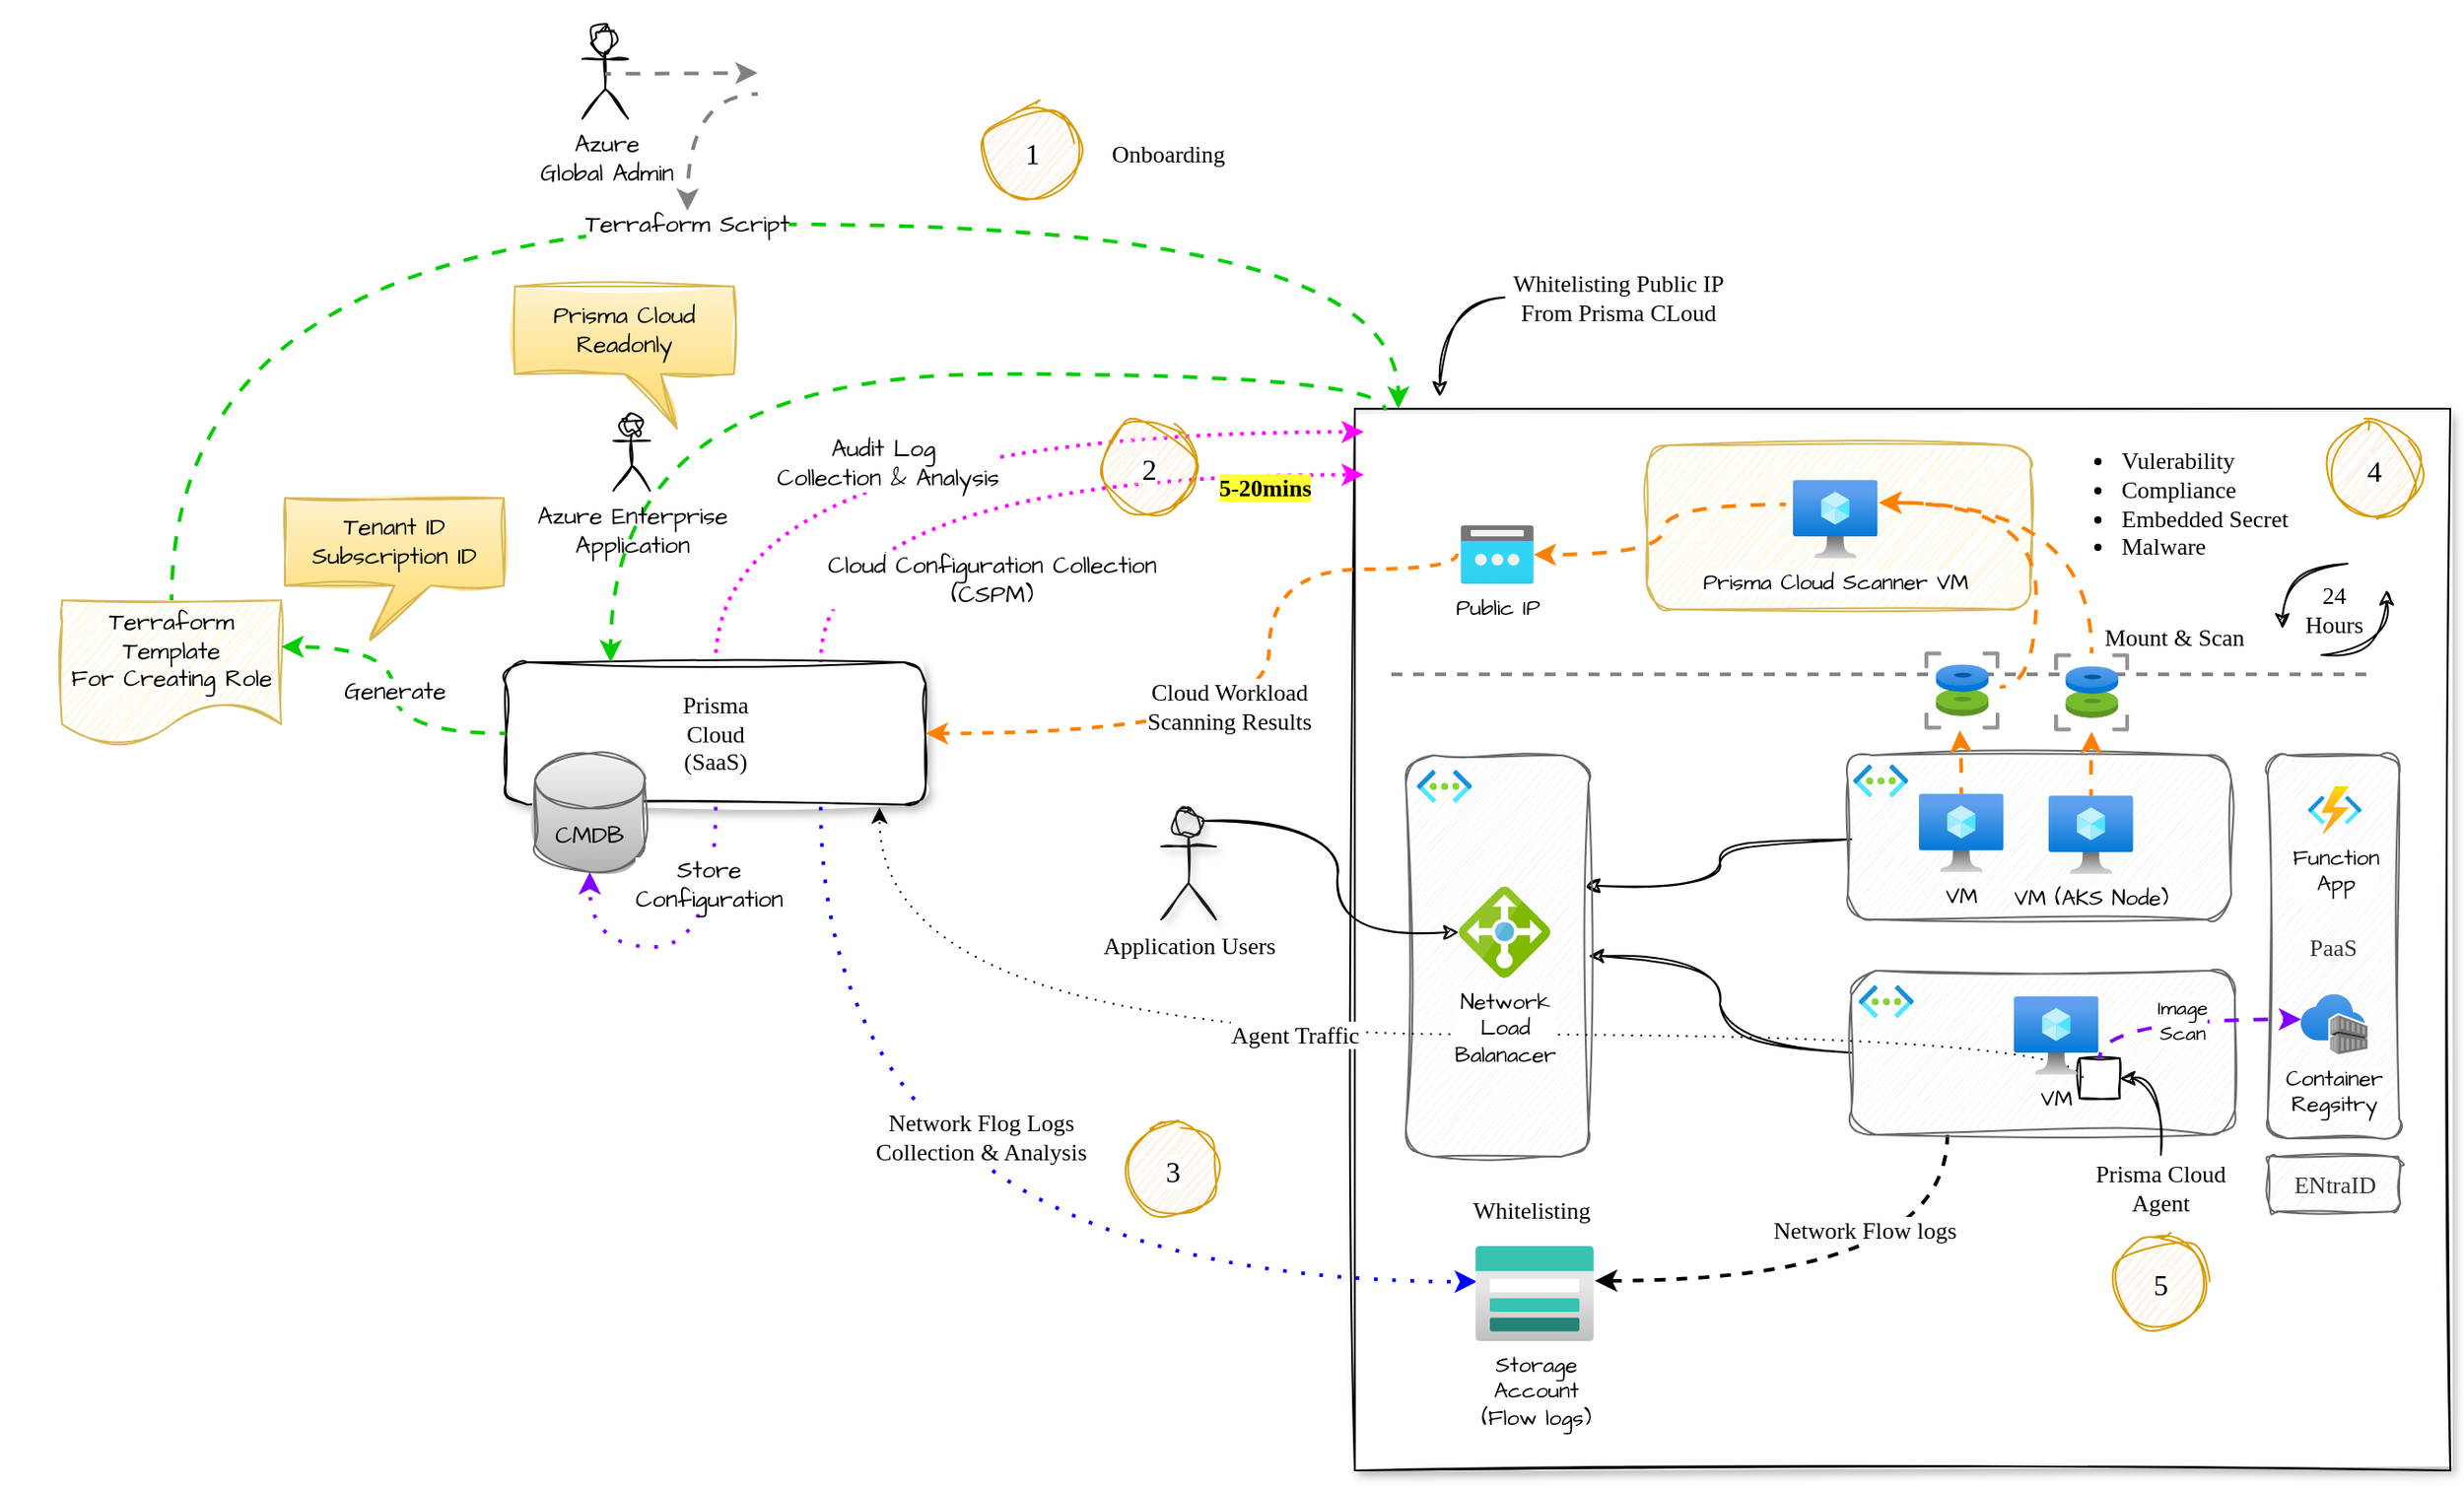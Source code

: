<mxfile version="24.6.4" type="device" pages="2">
  <diagram name="Onboarding" id="t2MzZW9pGKtbB2Ooh3lP">
    <mxGraphModel dx="2354" dy="1324" grid="0" gridSize="10" guides="0" tooltips="1" connect="1" arrows="1" fold="1" page="0" pageScale="1" pageWidth="850" pageHeight="1100" math="0" shadow="0">
      <root>
        <mxCell id="NcAq1nEZuETaazXwx4-U-0" />
        <mxCell id="NcAq1nEZuETaazXwx4-U-1" parent="NcAq1nEZuETaazXwx4-U-0" />
        <mxCell id="NcAq1nEZuETaazXwx4-U-2" value="" style="rounded=0;whiteSpace=wrap;html=1;shadow=1;sketch=1;jiggle=2;curveFitting=1;align=center;verticalAlign=middle;fontFamily=Gloria Hallelujah;fontSize=13;fontSource=https%3A%2F%2Ffonts.googleapis.com%2Fcss%3Ffamily%3DGloria%2BHallelujah;" parent="NcAq1nEZuETaazXwx4-U-1" vertex="1">
          <mxGeometry x="229" y="202" width="600" height="582" as="geometry" />
        </mxCell>
        <mxCell id="T-xyQ6KzFTJhyV4k8-1Z-2" value="Cloud Configuration Collection&lt;div style=&quot;font-size: 13px;&quot;&gt;(CSPM)&lt;/div&gt;" style="edgeStyle=orthogonalEdgeStyle;curved=1;rounded=0;hachureGap=4;orthogonalLoop=1;jettySize=auto;html=1;exitX=0.75;exitY=0;exitDx=0;exitDy=0;entryX=0;entryY=0.75;entryDx=0;entryDy=0;strokeColor=#FF00FF;strokeWidth=2;align=center;verticalAlign=middle;fontFamily=Architects Daughter;fontSource=https%3A%2F%2Ffonts.googleapis.com%2Fcss%3Ffamily%3DArchitects%2BDaughter;fontSize=13;fontColor=default;labelBackgroundColor=default;endArrow=classic;flowAnimation=1;dashed=1;dashPattern=1 2;" parent="NcAq1nEZuETaazXwx4-U-1" source="NcAq1nEZuETaazXwx4-U-3" target="VTeo_DVUwEcc_p55htbv-7" edge="1">
          <mxGeometry x="-0.02" y="-58" relative="1" as="geometry">
            <mxPoint as="offset" />
            <mxPoint x="229" y="224.5" as="targetPoint" />
          </mxGeometry>
        </mxCell>
        <mxCell id="T-xyQ6KzFTJhyV4k8-1Z-4" value="Audit Log&amp;nbsp;&lt;div&gt;Collection &amp;amp; Analysis&lt;/div&gt;" style="edgeStyle=orthogonalEdgeStyle;curved=1;rounded=0;hachureGap=4;orthogonalLoop=1;jettySize=auto;html=1;exitX=0.5;exitY=0;exitDx=0;exitDy=0;entryX=0;entryY=0.25;entryDx=0;entryDy=0;strokeColor=#FF00FF;strokeWidth=2;align=center;verticalAlign=middle;fontFamily=Architects Daughter;fontSource=https%3A%2F%2Ffonts.googleapis.com%2Fcss%3Ffamily%3DArchitects%2BDaughter;fontSize=13;fontColor=default;labelBackgroundColor=default;endArrow=classic;flowAnimation=1;dashed=1;dashPattern=1 2;" parent="NcAq1nEZuETaazXwx4-U-1" source="NcAq1nEZuETaazXwx4-U-3" target="VTeo_DVUwEcc_p55htbv-7" edge="1">
          <mxGeometry x="-0.085" y="-17" relative="1" as="geometry">
            <mxPoint as="offset" />
            <mxPoint x="229" y="209.5" as="targetPoint" />
          </mxGeometry>
        </mxCell>
        <mxCell id="NcAq1nEZuETaazXwx4-U-3" value="Prisma&lt;div style=&quot;font-size: 13px;&quot;&gt;Cloud&lt;br&gt;(SaaS)&lt;/div&gt;" style="rounded=1;whiteSpace=wrap;html=1;sketch=1;curveFitting=1;jiggle=2;fontFamily=Gloria Hallelujah;fontSize=13;shadow=1;fontSource=https%3A%2F%2Ffonts.googleapis.com%2Fcss%3Ffamily%3DGloria%2BHallelujah;" parent="NcAq1nEZuETaazXwx4-U-1" vertex="1">
          <mxGeometry x="-236" y="341" width="230" height="78" as="geometry" />
        </mxCell>
        <mxCell id="P75K7gAuZfAj4uCHvaLu-8" style="edgeStyle=orthogonalEdgeStyle;curved=1;rounded=0;hachureGap=4;orthogonalLoop=1;jettySize=auto;html=1;exitX=0.25;exitY=0;exitDx=0;exitDy=0;entryX=0.25;entryY=0;entryDx=0;entryDy=0;strokeColor=#00CC00;strokeWidth=2;align=center;verticalAlign=middle;fontFamily=Architects Daughter;fontSource=https%3A%2F%2Ffonts.googleapis.com%2Fcss%3Ffamily%3DArchitects%2BDaughter;fontSize=13;fontColor=default;labelBackgroundColor=default;endArrow=classic;flowAnimation=1;" parent="NcAq1nEZuETaazXwx4-U-1" source="VTeo_DVUwEcc_p55htbv-7" target="NcAq1nEZuETaazXwx4-U-3" edge="1">
          <mxGeometry relative="1" as="geometry">
            <mxPoint x="240.927" y="202" as="sourcePoint" />
          </mxGeometry>
        </mxCell>
        <mxCell id="NcAq1nEZuETaazXwx4-U-6" style="edgeStyle=orthogonalEdgeStyle;curved=1;rounded=0;orthogonalLoop=1;jettySize=auto;html=1;exitX=0;exitY=0.5;exitDx=0;exitDy=0;sketch=1;curveFitting=1;jiggle=2;fontFamily=Gloria Hallelujah;fontSource=https%3A%2F%2Ffonts.googleapis.com%2Fcss%3Ffamily%3DGloria%2BHallelujah;fontSize=13;entryX=1;entryY=0.5;entryDx=0;entryDy=0;" parent="NcAq1nEZuETaazXwx4-U-1" source="NcAq1nEZuETaazXwx4-U-8" target="NcAq1nEZuETaazXwx4-U-13" edge="1">
          <mxGeometry relative="1" as="geometry">
            <mxPoint x="455" y="491" as="targetPoint" />
          </mxGeometry>
        </mxCell>
        <mxCell id="NcAq1nEZuETaazXwx4-U-7" value="Network Flow logs" style="edgeStyle=orthogonalEdgeStyle;curved=1;rounded=0;orthogonalLoop=1;jettySize=auto;html=1;exitX=0.25;exitY=1;exitDx=0;exitDy=0;strokeColor=default;align=center;verticalAlign=middle;fontFamily=Gloria Hallelujah;fontSize=13;fontColor=default;labelBackgroundColor=default;endArrow=classic;flowAnimation=1;dashed=1;strokeWidth=2;fontSource=https%3A%2F%2Ffonts.googleapis.com%2Fcss%3Ffamily%3DGloria%2BHallelujah;entryX=1.008;entryY=0.365;entryDx=0;entryDy=0;entryPerimeter=0;" parent="NcAq1nEZuETaazXwx4-U-1" source="NcAq1nEZuETaazXwx4-U-8" target="VTeo_DVUwEcc_p55htbv-9" edge="1">
          <mxGeometry x="-0.08" y="-28" relative="1" as="geometry">
            <mxPoint as="offset" />
            <mxPoint x="359" y="695" as="targetPoint" />
            <Array as="points" />
          </mxGeometry>
        </mxCell>
        <mxCell id="NcAq1nEZuETaazXwx4-U-8" value="" style="rounded=1;whiteSpace=wrap;html=1;fillColor=#f5f5f5;fontColor=#333333;strokeColor=#666666;sketch=1;curveFitting=1;jiggle=2;fontFamily=Gloria Hallelujah;fontSource=https%3A%2F%2Ffonts.googleapis.com%2Fcss%3Ffamily%3DGloria%2BHallelujah;fontSize=13;" parent="NcAq1nEZuETaazXwx4-U-1" vertex="1">
          <mxGeometry x="501" y="510" width="210" height="90" as="geometry" />
        </mxCell>
        <mxCell id="NcAq1nEZuETaazXwx4-U-12" style="edgeStyle=orthogonalEdgeStyle;curved=1;rounded=0;orthogonalLoop=1;jettySize=auto;html=1;exitX=0;exitY=0.5;exitDx=0;exitDy=0;sketch=1;curveFitting=1;jiggle=2;fontFamily=Gloria Hallelujah;entryX=0.98;entryY=0.325;entryDx=0;entryDy=0;entryPerimeter=0;fontSource=https%3A%2F%2Ffonts.googleapis.com%2Fcss%3Ffamily%3DGloria%2BHallelujah;fontSize=13;" parent="NcAq1nEZuETaazXwx4-U-1" target="NcAq1nEZuETaazXwx4-U-13" edge="1">
          <mxGeometry relative="1" as="geometry">
            <mxPoint x="501" y="438" as="sourcePoint" />
            <mxPoint x="455" y="481.5" as="targetPoint" />
          </mxGeometry>
        </mxCell>
        <mxCell id="NcAq1nEZuETaazXwx4-U-13" value="" style="rounded=1;whiteSpace=wrap;html=1;fillColor=#f5f5f5;fontColor=#333333;strokeColor=#666666;sketch=1;curveFitting=1;jiggle=2;fontFamily=Gloria Hallelujah;fontSource=https%3A%2F%2Ffonts.googleapis.com%2Fcss%3Ffamily%3DGloria%2BHallelujah;fontSize=13;" parent="NcAq1nEZuETaazXwx4-U-1" vertex="1">
          <mxGeometry x="257" y="392" width="100" height="220" as="geometry" />
        </mxCell>
        <mxCell id="NcAq1nEZuETaazXwx4-U-18" value="" style="line;strokeWidth=2;html=1;rounded=1;shadow=0;strokeColor=#808080;align=center;verticalAlign=middle;fontFamily=Gloria Hallelujah;fontSize=13;fontColor=default;fillColor=#e1d5e7;dashed=1;fontSource=https%3A%2F%2Ffonts.googleapis.com%2Fcss%3Ffamily%3DGloria%2BHallelujah;" parent="NcAq1nEZuETaazXwx4-U-1" vertex="1">
          <mxGeometry x="249" y="342" width="540" height="11.25" as="geometry" />
        </mxCell>
        <mxCell id="NcAq1nEZuETaazXwx4-U-21" style="edgeStyle=orthogonalEdgeStyle;curved=1;rounded=0;sketch=1;jiggle=2;curveFitting=1;orthogonalLoop=1;jettySize=auto;html=1;exitX=0.75;exitY=0.1;exitDx=0;exitDy=0;exitPerimeter=0;strokeColor=default;align=center;verticalAlign=middle;fontFamily=Gloria Hallelujah;fontSize=13;fontColor=default;labelBackgroundColor=default;endArrow=classic;fontSource=https%3A%2F%2Ffonts.googleapis.com%2Fcss%3Ffamily%3DGloria%2BHallelujah;" parent="NcAq1nEZuETaazXwx4-U-1" source="NcAq1nEZuETaazXwx4-U-22" target="VTeo_DVUwEcc_p55htbv-13" edge="1">
          <mxGeometry relative="1" as="geometry">
            <mxPoint x="283" y="486" as="targetPoint" />
          </mxGeometry>
        </mxCell>
        <mxCell id="NcAq1nEZuETaazXwx4-U-22" value="Application Users" style="shape=umlActor;verticalLabelPosition=bottom;verticalAlign=top;html=1;outlineConnect=0;rounded=1;shadow=1;sketch=1;jiggle=2;curveFitting=1;strokeColor=#1A1A1A;align=center;fontFamily=Gloria Hallelujah;fontSize=13;fontColor=default;fillColor=#e1d5e7;fontSource=https%3A%2F%2Ffonts.googleapis.com%2Fcss%3Ffamily%3DGloria%2BHallelujah;" parent="NcAq1nEZuETaazXwx4-U-1" vertex="1">
          <mxGeometry x="123" y="422" width="30" height="60" as="geometry" />
        </mxCell>
        <mxCell id="NcAq1nEZuETaazXwx4-U-24" value="" style="rounded=1;whiteSpace=wrap;html=1;fillColor=#fff2cc;strokeColor=#d6b656;sketch=1;curveFitting=1;jiggle=2;fontFamily=Gloria Hallelujah;fontSource=https%3A%2F%2Ffonts.googleapis.com%2Fcss%3Ffamily%3DGloria%2BHallelujah;fontSize=13;" parent="NcAq1nEZuETaazXwx4-U-1" vertex="1">
          <mxGeometry x="389" y="222" width="210" height="90" as="geometry" />
        </mxCell>
        <mxCell id="NcAq1nEZuETaazXwx4-U-26" style="edgeStyle=orthogonalEdgeStyle;curved=1;rounded=0;orthogonalLoop=1;jettySize=auto;html=1;exitX=-0.086;exitY=0.314;exitDx=0;exitDy=0;exitPerimeter=0;strokeColor=#FF8000;align=center;verticalAlign=middle;fontFamily=Gloria Hallelujah;fontSize=13;fontColor=default;labelBackgroundColor=default;endArrow=classic;fontSource=https%3A%2F%2Ffonts.googleapis.com%2Fcss%3Ffamily%3DGloria%2BHallelujah;flowAnimation=1;strokeWidth=2;" parent="NcAq1nEZuETaazXwx4-U-1" source="VTeo_DVUwEcc_p55htbv-16" target="VTeo_DVUwEcc_p55htbv-14" edge="1">
          <mxGeometry relative="1" as="geometry">
            <mxPoint x="475" y="261" as="sourcePoint" />
            <mxPoint x="302.33" y="290" as="targetPoint" />
          </mxGeometry>
        </mxCell>
        <mxCell id="NcAq1nEZuETaazXwx4-U-30" value="" style="rounded=1;whiteSpace=wrap;html=1;fillColor=#f5f5f5;fontColor=#333333;strokeColor=#666666;sketch=1;curveFitting=1;jiggle=2;fontFamily=Gloria Hallelujah;fontSource=https%3A%2F%2Ffonts.googleapis.com%2Fcss%3Ffamily%3DGloria%2BHallelujah;fontSize=13;" parent="NcAq1nEZuETaazXwx4-U-1" vertex="1">
          <mxGeometry x="499" y="392" width="210" height="90" as="geometry" />
        </mxCell>
        <mxCell id="NcAq1nEZuETaazXwx4-U-37" value="Cloud Workload&lt;div style=&quot;font-size: 13px;&quot;&gt;Scanning Results&lt;/div&gt;" style="edgeStyle=orthogonalEdgeStyle;curved=1;rounded=0;orthogonalLoop=1;jettySize=auto;html=1;strokeColor=#FF8000;align=center;verticalAlign=middle;fontFamily=Gloria Hallelujah;fontSize=13;fontColor=default;labelBackgroundColor=default;endArrow=classic;entryX=1;entryY=0.5;entryDx=0;entryDy=0;flowAnimation=1;dashed=1;strokeWidth=2;fontSource=https%3A%2F%2Ffonts.googleapis.com%2Fcss%3Ffamily%3DGloria%2BHallelujah;exitX=-0.05;exitY=0.484;exitDx=0;exitDy=0;exitPerimeter=0;" parent="NcAq1nEZuETaazXwx4-U-1" source="VTeo_DVUwEcc_p55htbv-14" target="NcAq1nEZuETaazXwx4-U-3" edge="1">
          <mxGeometry x="0.148" y="-15" relative="1" as="geometry">
            <mxPoint x="264" y="290" as="sourcePoint" />
            <mxPoint x="49" y="347" as="targetPoint" />
            <mxPoint as="offset" />
            <Array as="points">
              <mxPoint x="285" y="290" />
              <mxPoint x="182" y="290" />
              <mxPoint x="182" y="380" />
            </Array>
          </mxGeometry>
        </mxCell>
        <mxCell id="NcAq1nEZuETaazXwx4-U-38" value="&lt;ul style=&quot;font-size: 13px;&quot;&gt;&lt;li style=&quot;font-size: 13px;&quot;&gt;Vulerability&lt;/li&gt;&lt;li style=&quot;font-size: 13px;&quot;&gt;Compliance&lt;/li&gt;&lt;li style=&quot;font-size: 13px;&quot;&gt;Embedded Secret&lt;/li&gt;&lt;li style=&quot;font-size: 13px;&quot;&gt;Malware&lt;/li&gt;&lt;/ul&gt;" style="edgeStyle=orthogonalEdgeStyle;curved=1;rounded=0;orthogonalLoop=1;jettySize=auto;html=1;exitX=0.5;exitY=0;exitDx=0;exitDy=0;entryX=1.019;entryY=0.291;entryDx=0;entryDy=0;entryPerimeter=0;strokeColor=#FF8000;align=left;verticalAlign=middle;fontFamily=Gloria Hallelujah;fontSize=13;fontColor=default;labelBackgroundColor=none;endArrow=classic;fontSource=https%3A%2F%2Ffonts.googleapis.com%2Fcss%3Ffamily%3DGloria%2BHallelujah;flowAnimation=1;strokeWidth=2;" parent="NcAq1nEZuETaazXwx4-U-1" source="VTeo_DVUwEcc_p55htbv-23" target="VTeo_DVUwEcc_p55htbv-16" edge="1">
          <mxGeometry x="0.087" relative="1" as="geometry">
            <mxPoint as="offset" />
            <mxPoint x="629" y="357" as="sourcePoint" />
            <mxPoint x="513" y="261" as="targetPoint" />
          </mxGeometry>
        </mxCell>
        <mxCell id="NcAq1nEZuETaazXwx4-U-39" value="Mount &amp;amp; Scan" style="text;html=1;align=center;verticalAlign=middle;whiteSpace=wrap;rounded=0;fontFamily=Gloria Hallelujah;fontSize=13;fontColor=default;fontSource=https%3A%2F%2Ffonts.googleapis.com%2Fcss%3Ffamily%3DGloria%2BHallelujah;" parent="NcAq1nEZuETaazXwx4-U-1" vertex="1">
          <mxGeometry x="619" y="312" width="118" height="30" as="geometry" />
        </mxCell>
        <mxCell id="NcAq1nEZuETaazXwx4-U-40" value="" style="group;fontSize=13;fontFamily=Gloria Hallelujah;fontSource=https%3A%2F%2Ffonts.googleapis.com%2Fcss%3Ffamily%3DGloria%2BHallelujah;" parent="NcAq1nEZuETaazXwx4-U-1" vertex="1" connectable="0">
          <mxGeometry x="737" y="287" width="57.14" height="50" as="geometry" />
        </mxCell>
        <mxCell id="NcAq1nEZuETaazXwx4-U-41" value="" style="curved=1;endArrow=classic;html=1;rounded=0;sketch=1;jiggle=2;curveFitting=1;strokeColor=default;align=center;verticalAlign=middle;fontFamily=Gloria Hallelujah;fontSize=13;fontColor=default;labelBackgroundColor=default;edgeStyle=orthogonalEdgeStyle;fontSource=https%3A%2F%2Ffonts.googleapis.com%2Fcss%3Ffamily%3DGloria%2BHallelujah;" parent="NcAq1nEZuETaazXwx4-U-40" edge="1">
          <mxGeometry width="50" height="50" relative="1" as="geometry">
            <mxPoint x="21.428" y="50" as="sourcePoint" />
            <mxPoint x="57.14" y="14.286" as="targetPoint" />
            <Array as="points">
              <mxPoint x="57.14" y="50" />
              <mxPoint x="21.428" y="14.286" />
            </Array>
          </mxGeometry>
        </mxCell>
        <mxCell id="NcAq1nEZuETaazXwx4-U-42" value="" style="curved=1;endArrow=classic;html=1;rounded=0;sketch=1;jiggle=2;curveFitting=1;strokeColor=default;align=center;verticalAlign=middle;fontFamily=Gloria Hallelujah;fontSize=13;fontColor=default;labelBackgroundColor=default;edgeStyle=orthogonalEdgeStyle;fontSource=https%3A%2F%2Ffonts.googleapis.com%2Fcss%3Ffamily%3DGloria%2BHallelujah;" parent="NcAq1nEZuETaazXwx4-U-40" edge="1">
          <mxGeometry width="50" height="50" relative="1" as="geometry">
            <mxPoint x="35.713" as="sourcePoint" />
            <mxPoint y="35.714" as="targetPoint" />
            <Array as="points">
              <mxPoint />
              <mxPoint x="35.713" y="35.714" />
            </Array>
          </mxGeometry>
        </mxCell>
        <mxCell id="NcAq1nEZuETaazXwx4-U-43" value="24&lt;div style=&quot;font-size: 13px;&quot;&gt;Hours&lt;/div&gt;" style="text;html=1;align=center;verticalAlign=middle;whiteSpace=wrap;rounded=0;fontFamily=Gloria Hallelujah;fontSize=13;fontColor=default;fontSource=https%3A%2F%2Ffonts.googleapis.com%2Fcss%3Ffamily%3DGloria%2BHallelujah;" parent="NcAq1nEZuETaazXwx4-U-40" vertex="1">
          <mxGeometry x="7.143" y="14.286" width="42.855" height="21.429" as="geometry" />
        </mxCell>
        <mxCell id="NcAq1nEZuETaazXwx4-U-44" value="PaaS" style="rounded=1;whiteSpace=wrap;html=1;fillColor=#f5f5f5;fontColor=#333333;strokeColor=#666666;sketch=1;curveFitting=1;jiggle=2;fontFamily=Gloria Hallelujah;fontSource=https%3A%2F%2Ffonts.googleapis.com%2Fcss%3Ffamily%3DGloria%2BHallelujah;fontSize=13;" parent="NcAq1nEZuETaazXwx4-U-1" vertex="1">
          <mxGeometry x="729" y="392" width="72" height="210" as="geometry" />
        </mxCell>
        <mxCell id="NcAq1nEZuETaazXwx4-U-45" value="ENtraID" style="rounded=1;whiteSpace=wrap;html=1;fillColor=#f5f5f5;fontColor=#333333;strokeColor=#666666;sketch=1;curveFitting=1;jiggle=2;fontFamily=Gloria Hallelujah;fontSource=https%3A%2F%2Ffonts.googleapis.com%2Fcss%3Ffamily%3DGloria%2BHallelujah;fontSize=13;" parent="NcAq1nEZuETaazXwx4-U-1" vertex="1">
          <mxGeometry x="729.57" y="612" width="72" height="30" as="geometry" />
        </mxCell>
        <mxCell id="T-xyQ6KzFTJhyV4k8-1Z-5" style="edgeStyle=orthogonalEdgeStyle;curved=1;rounded=0;hachureGap=4;orthogonalLoop=1;jettySize=auto;html=1;strokeColor=#000000;strokeWidth=1;align=center;verticalAlign=middle;fontFamily=Architects Daughter;fontSource=https%3A%2F%2Ffonts.googleapis.com%2Fcss%3Ffamily%3DArchitects%2BDaughter;fontSize=11;fontColor=default;labelBackgroundColor=default;endArrow=classic;flowAnimation=0;sketch=1;curveFitting=1;jiggle=2;" parent="NcAq1nEZuETaazXwx4-U-1" source="NcAq1nEZuETaazXwx4-U-87" edge="1">
          <mxGeometry relative="1" as="geometry">
            <mxPoint x="275.5" y="195.5" as="targetPoint" />
          </mxGeometry>
        </mxCell>
        <mxCell id="NcAq1nEZuETaazXwx4-U-87" value="Whitelisting Public IP From Prisma CLoud" style="text;html=1;align=center;verticalAlign=middle;whiteSpace=wrap;rounded=0;fontFamily=Gloria Hallelujah;fontSource=https%3A%2F%2Ffonts.googleapis.com%2Fcss%3Ffamily%3DGloria%2BHallelujah;fontSize=13;" parent="NcAq1nEZuETaazXwx4-U-1" vertex="1">
          <mxGeometry x="311" y="126" width="125" height="30" as="geometry" />
        </mxCell>
        <mxCell id="NcAq1nEZuETaazXwx4-U-89" value="Azure Enterprise&lt;div&gt;Application&lt;/div&gt;" style="shape=umlActor;verticalLabelPosition=bottom;verticalAlign=top;html=1;outlineConnect=0;sketch=1;hachureGap=4;jiggle=2;curveFitting=1;fontFamily=Architects Daughter;fontSource=https%3A%2F%2Ffonts.googleapis.com%2Fcss%3Ffamily%3DArchitects%2BDaughter;fontSize=13;" parent="NcAq1nEZuETaazXwx4-U-1" vertex="1">
          <mxGeometry x="-177" y="206" width="20" height="41" as="geometry" />
        </mxCell>
        <mxCell id="NcAq1nEZuETaazXwx4-U-90" value="Whitelisting" style="text;html=1;align=center;verticalAlign=middle;whiteSpace=wrap;rounded=0;fontFamily=Gloria Hallelujah;fontSource=https%3A%2F%2Ffonts.googleapis.com%2Fcss%3Ffamily%3DGloria%2BHallelujah;fontSize=13;" parent="NcAq1nEZuETaazXwx4-U-1" vertex="1">
          <mxGeometry x="290" y="626" width="72" height="30" as="geometry" />
        </mxCell>
        <mxCell id="P75K7gAuZfAj4uCHvaLu-4" value="Terraform Script" style="edgeStyle=orthogonalEdgeStyle;rounded=0;hachureGap=4;orthogonalLoop=1;jettySize=auto;html=1;entryX=0.5;entryY=0;entryDx=0;entryDy=0;fontFamily=Architects Daughter;fontSource=https%3A%2F%2Ffonts.googleapis.com%2Fcss%3Ffamily%3DArchitects%2BDaughter;curved=1;flowAnimation=1;exitX=0.5;exitY=0;exitDx=0;exitDy=0;strokeWidth=2;strokeColor=#00CC00;fontSize=13;" parent="NcAq1nEZuETaazXwx4-U-1" source="P75K7gAuZfAj4uCHvaLu-0" edge="1">
          <mxGeometry x="-0.003" relative="1" as="geometry">
            <Array as="points">
              <mxPoint x="-419" y="101" />
              <mxPoint x="253" y="101" />
            </Array>
            <mxPoint as="offset" />
            <mxPoint x="252.855" y="202" as="targetPoint" />
          </mxGeometry>
        </mxCell>
        <mxCell id="P75K7gAuZfAj4uCHvaLu-0" value="&lt;div style=&quot;font-size: 13px;&quot;&gt;Terraform&lt;/div&gt;&lt;div style=&quot;font-size: 13px;&quot;&gt;Template&lt;br&gt;For Creating Role&lt;/div&gt;" style="shape=document;whiteSpace=wrap;html=1;boundedLbl=1;sketch=1;hachureGap=4;jiggle=2;curveFitting=1;fontFamily=Architects Daughter;fontSource=https%3A%2F%2Ffonts.googleapis.com%2Fcss%3Ffamily%3DArchitects%2BDaughter;fontSize=13;fillColor=#fff2cc;strokeColor=#d6b656;" parent="NcAq1nEZuETaazXwx4-U-1" vertex="1">
          <mxGeometry x="-479" y="307" width="120" height="80" as="geometry" />
        </mxCell>
        <mxCell id="P75K7gAuZfAj4uCHvaLu-1" value="Generate" style="edgeStyle=orthogonalEdgeStyle;rounded=0;hachureGap=4;orthogonalLoop=1;jettySize=auto;html=1;entryX=1.001;entryY=0.319;entryDx=0;entryDy=0;entryPerimeter=0;fontFamily=Architects Daughter;fontSource=https%3A%2F%2Ffonts.googleapis.com%2Fcss%3Ffamily%3DArchitects%2BDaughter;flowAnimation=1;curved=1;strokeWidth=2;strokeColor=#00CC00;fontSize=13;" parent="NcAq1nEZuETaazXwx4-U-1" source="NcAq1nEZuETaazXwx4-U-3" target="P75K7gAuZfAj4uCHvaLu-0" edge="1">
          <mxGeometry relative="1" as="geometry" />
        </mxCell>
        <mxCell id="P75K7gAuZfAj4uCHvaLu-15" value="&lt;span style=&quot;color: rgb(0, 0, 0); font-family: &amp;quot;Architects Daughter&amp;quot;; font-size: 13px; font-style: normal; font-variant-ligatures: normal; font-variant-caps: normal; font-weight: 400; letter-spacing: normal; orphans: 2; text-align: center; text-indent: 0px; text-transform: none; widows: 2; word-spacing: 0px; -webkit-text-stroke-width: 0px; white-space: normal; text-decoration-thickness: initial; text-decoration-style: initial; text-decoration-color: initial; float: none; display: inline !important;&quot;&gt;Prisma Cloud&lt;/span&gt;&lt;div style=&quot;forced-color-adjust: none; color: rgb(0, 0, 0); font-family: &amp;quot;Architects Daughter&amp;quot;; font-size: 13px; font-style: normal; font-variant-ligatures: normal; font-variant-caps: normal; font-weight: 400; letter-spacing: normal; orphans: 2; text-align: center; text-indent: 0px; text-transform: none; widows: 2; word-spacing: 0px; -webkit-text-stroke-width: 0px; white-space: normal; text-decoration-thickness: initial; text-decoration-style: initial; text-decoration-color: initial;&quot;&gt;Readonly&lt;/div&gt;" style="shape=callout;whiteSpace=wrap;html=1;perimeter=calloutPerimeter;sketch=1;hachureGap=4;jiggle=2;curveFitting=1;fontFamily=Architects Daughter;fontSource=https%3A%2F%2Ffonts.googleapis.com%2Fcss%3Ffamily%3DArchitects%2BDaughter;fontSize=13;labelBackgroundColor=none;position2=0.74;fillColor=#fff2cc;gradientColor=#ffd966;strokeColor=#d6b656;" parent="NcAq1nEZuETaazXwx4-U-1" vertex="1">
          <mxGeometry x="-231" y="135" width="120" height="78" as="geometry" />
        </mxCell>
        <mxCell id="P75K7gAuZfAj4uCHvaLu-16" value="Tenant ID&lt;div&gt;Subscription ID&lt;/div&gt;" style="shape=callout;whiteSpace=wrap;html=1;perimeter=calloutPerimeter;sketch=1;hachureGap=4;jiggle=2;curveFitting=1;fontFamily=Architects Daughter;fontSource=https%3A%2F%2Ffonts.googleapis.com%2Fcss%3Ffamily%3DArchitects%2BDaughter;fontSize=13;labelBackgroundColor=none;position2=0.39;fillColor=#fff2cc;gradientColor=#ffd966;strokeColor=#d6b656;" parent="NcAq1nEZuETaazXwx4-U-1" vertex="1">
          <mxGeometry x="-357" y="251" width="120" height="78" as="geometry" />
        </mxCell>
        <mxCell id="7pGZ9WqOaXK99MdqoYnM-0" value="Azure&lt;div&gt;Global Admin&lt;/div&gt;" style="shape=umlActor;verticalLabelPosition=bottom;verticalAlign=top;html=1;outlineConnect=0;sketch=1;hachureGap=4;jiggle=2;curveFitting=1;fontFamily=Architects Daughter;fontSource=https%3A%2F%2Ffonts.googleapis.com%2Fcss%3Ffamily%3DArchitects%2BDaughter;fontSize=13;fontColor=default;labelBackgroundColor=default;" parent="NcAq1nEZuETaazXwx4-U-1" vertex="1">
          <mxGeometry x="-194" y="-6" width="25" height="49" as="geometry" />
        </mxCell>
        <mxCell id="7pGZ9WqOaXK99MdqoYnM-6" value="5-20mins" style="text;html=1;align=center;verticalAlign=middle;whiteSpace=wrap;rounded=0;fontFamily=Gloria Hallelujah;fontSource=https%3A%2F%2Ffonts.googleapis.com%2Fcss%3Ffamily%3DGloria%2BHallelujah;fontSize=13;fontColor=default;labelBackgroundColor=#FFFF33;fontStyle=1" parent="NcAq1nEZuETaazXwx4-U-1" vertex="1">
          <mxGeometry x="150" y="230" width="60" height="30" as="geometry" />
        </mxCell>
        <mxCell id="7pGZ9WqOaXK99MdqoYnM-7" value="CMDB" style="shape=cylinder3;whiteSpace=wrap;html=1;boundedLbl=1;backgroundOutline=1;size=15;sketch=1;hachureGap=4;jiggle=2;curveFitting=1;fontFamily=Architects Daughter;fontSource=https%3A%2F%2Ffonts.googleapis.com%2Fcss%3Ffamily%3DArchitects%2BDaughter;fontSize=13;labelBackgroundColor=none;fillColor=#f5f5f5;strokeColor=#666666;gradientColor=#b3b3b3;" parent="NcAq1nEZuETaazXwx4-U-1" vertex="1">
          <mxGeometry x="-220" y="391" width="60" height="65" as="geometry" />
        </mxCell>
        <mxCell id="7pGZ9WqOaXK99MdqoYnM-9" value="Store&lt;div style=&quot;font-size: 13px;&quot;&gt;Configuration&lt;/div&gt;" style="edgeStyle=orthogonalEdgeStyle;curved=1;rounded=0;hachureGap=4;orthogonalLoop=1;jettySize=auto;html=1;exitX=0.5;exitY=1;exitDx=0;exitDy=0;entryX=0.5;entryY=1;entryDx=0;entryDy=0;entryPerimeter=0;strokeColor=#7F00FF;strokeWidth=2;align=center;verticalAlign=middle;fontFamily=Architects Daughter;fontSource=https%3A%2F%2Ffonts.googleapis.com%2Fcss%3Ffamily%3DArchitects%2BDaughter;fontSize=13;fontColor=default;labelBackgroundColor=default;endArrow=classic;flowAnimation=1;dashed=1;dashPattern=1 4;" parent="NcAq1nEZuETaazXwx4-U-1" source="NcAq1nEZuETaazXwx4-U-3" target="7pGZ9WqOaXK99MdqoYnM-7" edge="1">
          <mxGeometry x="-0.532" y="-4" relative="1" as="geometry">
            <Array as="points">
              <mxPoint x="-121" y="497" />
              <mxPoint x="-190" y="497" />
            </Array>
            <mxPoint as="offset" />
          </mxGeometry>
        </mxCell>
        <mxCell id="T-xyQ6KzFTJhyV4k8-1Z-0" value="Network Flog Logs&lt;div style=&quot;font-size: 13px;&quot;&gt;Collection &amp;amp; Analysis&lt;/div&gt;" style="edgeStyle=orthogonalEdgeStyle;curved=1;rounded=0;orthogonalLoop=1;jettySize=auto;html=1;exitX=0.75;exitY=1;exitDx=0;exitDy=0;strokeColor=#0000FF;strokeWidth=2;align=center;verticalAlign=middle;fontFamily=Gloria Hallelujah;fontSource=https%3A%2F%2Ffonts.googleapis.com%2Fcss%3Ffamily%3DGloria%2BHallelujah;fontSize=13;fontColor=default;labelBackgroundColor=default;endArrow=classic;flowAnimation=1;dashed=1;dashPattern=1 4;entryX=0.015;entryY=0.375;entryDx=0;entryDy=0;entryPerimeter=0;" parent="NcAq1nEZuETaazXwx4-U-1" source="NcAq1nEZuETaazXwx4-U-3" target="VTeo_DVUwEcc_p55htbv-9" edge="1">
          <mxGeometry x="0.12" y="80" relative="1" as="geometry">
            <mxPoint x="1" as="offset" />
            <mxPoint x="155" y="704" as="targetPoint" />
          </mxGeometry>
        </mxCell>
        <mxCell id="T-xyQ6KzFTJhyV4k8-1Z-8" style="edgeStyle=orthogonalEdgeStyle;curved=1;rounded=0;hachureGap=4;orthogonalLoop=1;jettySize=auto;html=1;exitX=0;exitY=0.75;exitDx=0;exitDy=0;exitPerimeter=0;strokeColor=#808080;strokeWidth=2;align=center;verticalAlign=middle;fontFamily=Architects Daughter;fontSource=https%3A%2F%2Ffonts.googleapis.com%2Fcss%3Ffamily%3DArchitects%2BDaughter;fontSize=11;fontColor=default;labelBackgroundColor=default;endArrow=classic;flowAnimation=1;" parent="NcAq1nEZuETaazXwx4-U-1" edge="1">
          <mxGeometry relative="1" as="geometry">
            <mxPoint x="-136.5" y="93.5" as="targetPoint" />
            <mxPoint x="-98" y="29.5" as="sourcePoint" />
          </mxGeometry>
        </mxCell>
        <mxCell id="T-xyQ6KzFTJhyV4k8-1Z-7" style="edgeStyle=orthogonalEdgeStyle;curved=1;rounded=0;hachureGap=4;orthogonalLoop=1;jettySize=auto;html=1;exitX=0.5;exitY=0.5;exitDx=0;exitDy=0;exitPerimeter=0;entryX=0;entryY=0.5;entryDx=0;entryDy=0;entryPerimeter=0;strokeColor=#808080;strokeWidth=2;align=center;verticalAlign=middle;fontFamily=Architects Daughter;fontSource=https%3A%2F%2Ffonts.googleapis.com%2Fcss%3Ffamily%3DArchitects%2BDaughter;fontSize=11;fontColor=default;labelBackgroundColor=default;endArrow=classic;flowAnimation=1;" parent="NcAq1nEZuETaazXwx4-U-1" source="7pGZ9WqOaXK99MdqoYnM-0" edge="1">
          <mxGeometry relative="1" as="geometry">
            <mxPoint x="-98" y="18" as="targetPoint" />
          </mxGeometry>
        </mxCell>
        <mxCell id="T-xyQ6KzFTJhyV4k8-1Z-9" value="1" style="ellipse;whiteSpace=wrap;html=1;aspect=fixed;sketch=1;hachureGap=4;jiggle=2;curveFitting=1;fontFamily=Gloria Hallelujah;fontSource=https%3A%2F%2Ffonts.googleapis.com%2Fcss%3Ffamily%3DGloria%2BHallelujah;fontSize=16;labelBackgroundColor=default;fillColor=#ffe6cc;strokeColor=#d79b00;" parent="NcAq1nEZuETaazXwx4-U-1" vertex="1">
          <mxGeometry x="27" y="36" width="51" height="51" as="geometry" />
        </mxCell>
        <mxCell id="T-xyQ6KzFTJhyV4k8-1Z-10" value="Onboarding" style="text;html=1;align=center;verticalAlign=middle;whiteSpace=wrap;rounded=0;fontFamily=Gloria Hallelujah;fontSource=https%3A%2F%2Ffonts.googleapis.com%2Fcss%3Ffamily%3DGloria%2BHallelujah;fontSize=13;fontColor=default;labelBackgroundColor=default;" parent="NcAq1nEZuETaazXwx4-U-1" vertex="1">
          <mxGeometry x="83" y="47" width="88" height="30" as="geometry" />
        </mxCell>
        <mxCell id="T-xyQ6KzFTJhyV4k8-1Z-11" value="2" style="ellipse;whiteSpace=wrap;html=1;aspect=fixed;sketch=1;hachureGap=4;jiggle=2;curveFitting=1;fontFamily=Gloria Hallelujah;fontSource=https%3A%2F%2Ffonts.googleapis.com%2Fcss%3Ffamily%3DGloria%2BHallelujah;fontSize=16;labelBackgroundColor=default;fillColor=#ffe6cc;strokeColor=#d79b00;" parent="NcAq1nEZuETaazXwx4-U-1" vertex="1">
          <mxGeometry x="91" y="209" width="51" height="51" as="geometry" />
        </mxCell>
        <mxCell id="T-xyQ6KzFTJhyV4k8-1Z-13" value="3" style="ellipse;whiteSpace=wrap;html=1;aspect=fixed;sketch=1;hachureGap=4;jiggle=2;curveFitting=1;fontFamily=Gloria Hallelujah;fontSource=https%3A%2F%2Ffonts.googleapis.com%2Fcss%3Ffamily%3DGloria%2BHallelujah;fontSize=16;labelBackgroundColor=default;fillColor=#ffe6cc;strokeColor=#d79b00;" parent="NcAq1nEZuETaazXwx4-U-1" vertex="1">
          <mxGeometry x="104" y="594" width="51" height="51" as="geometry" />
        </mxCell>
        <mxCell id="T-xyQ6KzFTJhyV4k8-1Z-14" value="4" style="ellipse;whiteSpace=wrap;html=1;aspect=fixed;sketch=1;hachureGap=4;jiggle=2;curveFitting=1;fontFamily=Gloria Hallelujah;fontSource=https%3A%2F%2Ffonts.googleapis.com%2Fcss%3Ffamily%3DGloria%2BHallelujah;fontSize=16;labelBackgroundColor=default;fillColor=#ffe6cc;strokeColor=#d79b00;" parent="NcAq1nEZuETaazXwx4-U-1" vertex="1">
          <mxGeometry x="762" y="210" width="51" height="51" as="geometry" />
        </mxCell>
        <mxCell id="T-xyQ6KzFTJhyV4k8-1Z-16" value="" style="shape=image;imageAspect=0;aspect=fixed;verticalLabelPosition=bottom;verticalAlign=top;rounded=0;align=center;fontFamily=Gloria Hallelujah;fontSource=https%3A%2F%2Ffonts.googleapis.com%2Fcss%3Ffamily%3DGloria%2BHallelujah;fontSize=13;fontColor=default;labelBackgroundColor=default;fillColor=none;gradientColor=none;image=https://images.crunchbase.com/image/upload/c_pad,f_auto,q_auto:eco,dpr_1/rfuwf3yqq2cermkmrej6;" parent="NcAq1nEZuETaazXwx4-U-1" vertex="1">
          <mxGeometry x="-82" y="349" width="49.11" height="64" as="geometry" />
        </mxCell>
        <mxCell id="T-xyQ6KzFTJhyV4k8-1Z-36" value="" style="group" parent="NcAq1nEZuETaazXwx4-U-1" vertex="1" connectable="0">
          <mxGeometry x="626" y="558" width="22" height="24" as="geometry" />
        </mxCell>
        <mxCell id="T-xyQ6KzFTJhyV4k8-1Z-35" value="" style="whiteSpace=wrap;html=1;aspect=fixed;rounded=0;align=center;verticalAlign=middle;fontFamily=Gloria Hallelujah;fontSource=https%3A%2F%2Ffonts.googleapis.com%2Fcss%3Ffamily%3DGloria%2BHallelujah;fontSize=13;fontColor=default;labelBackgroundColor=none;fillColor=default;gradientColor=none;sketch=1;curveFitting=1;jiggle=2;" parent="T-xyQ6KzFTJhyV4k8-1Z-36" vertex="1">
          <mxGeometry width="22" height="22" as="geometry" />
        </mxCell>
        <mxCell id="T-xyQ6KzFTJhyV4k8-1Z-34" value="" style="shape=image;imageAspect=0;aspect=fixed;verticalLabelPosition=bottom;verticalAlign=top;rounded=0;align=center;fontFamily=Gloria Hallelujah;fontSource=https%3A%2F%2Ffonts.googleapis.com%2Fcss%3Ffamily%3DGloria%2BHallelujah;fontSize=13;fontColor=default;labelBackgroundColor=default;fillColor=none;gradientColor=none;image=https://images.crunchbase.com/image/upload/c_pad,f_auto,q_auto:eco,dpr_1/rfuwf3yqq2cermkmrej6;" parent="T-xyQ6KzFTJhyV4k8-1Z-36" vertex="1">
          <mxGeometry x="2" width="18.42" height="24" as="geometry" />
        </mxCell>
        <mxCell id="T-xyQ6KzFTJhyV4k8-1Z-39" style="edgeStyle=orthogonalEdgeStyle;curved=1;rounded=0;sketch=1;hachureGap=4;jiggle=2;curveFitting=1;orthogonalLoop=1;jettySize=auto;html=1;exitX=0.5;exitY=0;exitDx=0;exitDy=0;entryX=1;entryY=0.5;entryDx=0;entryDy=0;strokeColor=#000000;strokeWidth=1;align=center;verticalAlign=middle;fontFamily=Architects Daughter;fontSource=https%3A%2F%2Ffonts.googleapis.com%2Fcss%3Ffamily%3DArchitects%2BDaughter;fontSize=11;fontColor=default;labelBackgroundColor=default;endArrow=classic;flowAnimation=0;" parent="NcAq1nEZuETaazXwx4-U-1" source="T-xyQ6KzFTJhyV4k8-1Z-37" target="T-xyQ6KzFTJhyV4k8-1Z-35" edge="1">
          <mxGeometry relative="1" as="geometry" />
        </mxCell>
        <mxCell id="T-xyQ6KzFTJhyV4k8-1Z-37" value="Prisma Cloud&lt;div&gt;Agent&lt;/div&gt;" style="text;html=1;align=center;verticalAlign=middle;whiteSpace=wrap;rounded=0;fontFamily=Gloria Hallelujah;fontSource=https%3A%2F%2Ffonts.googleapis.com%2Fcss%3Ffamily%3DGloria%2BHallelujah;fontSize=13;" parent="NcAq1nEZuETaazXwx4-U-1" vertex="1">
          <mxGeometry x="623" y="611" width="95" height="35" as="geometry" />
        </mxCell>
        <mxCell id="T-xyQ6KzFTJhyV4k8-1Z-41" value="Agent Traffic" style="edgeStyle=orthogonalEdgeStyle;curved=1;rounded=0;orthogonalLoop=1;jettySize=auto;html=1;exitX=0;exitY=0.5;exitDx=0;exitDy=0;entryX=0.89;entryY=1.02;entryDx=0;entryDy=0;entryPerimeter=0;dashed=1;strokeColor=default;strokeWidth=1;align=center;verticalAlign=middle;fontFamily=Gloria Hallelujah;fontSource=https%3A%2F%2Ffonts.googleapis.com%2Fcss%3Ffamily%3DGloria%2BHallelujah;fontSize=13;fontColor=default;labelBackgroundColor=default;endArrow=classic;flowAnimation=1;dashPattern=1 4;" parent="NcAq1nEZuETaazXwx4-U-1" source="T-xyQ6KzFTJhyV4k8-1Z-34" target="NcAq1nEZuETaazXwx4-U-3" edge="1">
          <mxGeometry x="0.13" relative="1" as="geometry">
            <Array as="points">
              <mxPoint x="628" y="545" />
              <mxPoint x="-31" y="545" />
            </Array>
            <mxPoint as="offset" />
          </mxGeometry>
        </mxCell>
        <mxCell id="T-xyQ6KzFTJhyV4k8-1Z-42" value="5" style="ellipse;whiteSpace=wrap;html=1;aspect=fixed;sketch=1;hachureGap=4;jiggle=2;curveFitting=1;fontFamily=Gloria Hallelujah;fontSource=https%3A%2F%2Ffonts.googleapis.com%2Fcss%3Ffamily%3DGloria%2BHallelujah;fontSize=16;labelBackgroundColor=default;fillColor=#ffe6cc;strokeColor=#d79b00;" parent="NcAq1nEZuETaazXwx4-U-1" vertex="1">
          <mxGeometry x="645" y="656" width="51" height="51" as="geometry" />
        </mxCell>
        <mxCell id="VTeo_DVUwEcc_p55htbv-4" value="Image&lt;div&gt;Scan&lt;/div&gt;" style="edgeStyle=orthogonalEdgeStyle;curved=1;rounded=0;hachureGap=4;orthogonalLoop=1;jettySize=auto;html=1;exitX=0.5;exitY=0;exitDx=0;exitDy=0;entryX=0.009;entryY=0.415;entryDx=0;entryDy=0;entryPerimeter=0;strokeColor=#7F00FF;strokeWidth=2;align=center;verticalAlign=middle;fontFamily=Architects Daughter;fontSource=https%3A%2F%2Ffonts.googleapis.com%2Fcss%3Ffamily%3DArchitects%2BDaughter;fontSize=11;fontColor=default;labelBackgroundColor=default;endArrow=classic;flowAnimation=1;" parent="NcAq1nEZuETaazXwx4-U-1" source="T-xyQ6KzFTJhyV4k8-1Z-35" target="VTeo_DVUwEcc_p55htbv-26" edge="1">
          <mxGeometry relative="1" as="geometry">
            <mxPoint x="745" y="536" as="targetPoint" />
          </mxGeometry>
        </mxCell>
        <mxCell id="VTeo_DVUwEcc_p55htbv-5" value="" style="shape=image;verticalLabelPosition=bottom;labelBackgroundColor=default;verticalAlign=top;aspect=fixed;imageAspect=0;image=https://blogs.vmware.com/cloudprovider/files/2019/04/og-image-8b3e4f7d-blog-aspect-ratio.png;" parent="NcAq1nEZuETaazXwx4-U-1" vertex="1">
          <mxGeometry x="-124" y="-22" width="97.3" height="73" as="geometry" />
        </mxCell>
        <mxCell id="VTeo_DVUwEcc_p55htbv-6" value="" style="shape=image;verticalLabelPosition=bottom;labelBackgroundColor=default;verticalAlign=top;aspect=fixed;imageAspect=0;image=https://blogs.vmware.com/cloudprovider/files/2019/04/og-image-8b3e4f7d-blog-aspect-ratio.png;" parent="NcAq1nEZuETaazXwx4-U-1" vertex="1">
          <mxGeometry x="-513" y="279" width="61.31" height="46" as="geometry" />
        </mxCell>
        <mxCell id="VTeo_DVUwEcc_p55htbv-7" value="" style="shape=image;verticalLabelPosition=bottom;labelBackgroundColor=default;verticalAlign=top;aspect=fixed;imageAspect=0;image=https://swimburger.net/media/ppnn3pcl/azure.png;" parent="NcAq1nEZuETaazXwx4-U-1" vertex="1">
          <mxGeometry x="234" y="203" width="47" height="47" as="geometry" />
        </mxCell>
        <mxCell id="VTeo_DVUwEcc_p55htbv-9" value="Storage&lt;div&gt;Account&lt;/div&gt;&lt;div&gt;(Flow logs)&lt;/div&gt;" style="image;aspect=fixed;html=1;points=[];align=center;fontSize=12;image=img/lib/azure2/storage/Storage_Accounts.svg;sketch=1;hachureGap=4;jiggle=2;curveFitting=1;fontFamily=Architects Daughter;fontSource=https%3A%2F%2Ffonts.googleapis.com%2Fcss%3Ffamily%3DArchitects%2BDaughter;fontColor=default;labelBackgroundColor=default;" parent="NcAq1nEZuETaazXwx4-U-1" vertex="1">
          <mxGeometry x="295" y="661" width="65" height="52" as="geometry" />
        </mxCell>
        <mxCell id="VTeo_DVUwEcc_p55htbv-10" value="" style="image;aspect=fixed;html=1;points=[];align=center;fontSize=12;image=img/lib/azure2/networking/Virtual_Networks.svg;sketch=1;hachureGap=4;jiggle=2;curveFitting=1;fontFamily=Architects Daughter;fontSource=https%3A%2F%2Ffonts.googleapis.com%2Fcss%3Ffamily%3DArchitects%2BDaughter;fontColor=default;labelBackgroundColor=default;" parent="NcAq1nEZuETaazXwx4-U-1" vertex="1">
          <mxGeometry x="263" y="400" width="30.15" height="18" as="geometry" />
        </mxCell>
        <mxCell id="VTeo_DVUwEcc_p55htbv-11" value="" style="image;aspect=fixed;html=1;points=[];align=center;fontSize=12;image=img/lib/azure2/networking/Virtual_Networks.svg;sketch=1;hachureGap=4;jiggle=2;curveFitting=1;fontFamily=Architects Daughter;fontSource=https%3A%2F%2Ffonts.googleapis.com%2Fcss%3Ffamily%3DArchitects%2BDaughter;fontColor=default;labelBackgroundColor=default;" parent="NcAq1nEZuETaazXwx4-U-1" vertex="1">
          <mxGeometry x="502" y="397" width="30.15" height="18" as="geometry" />
        </mxCell>
        <mxCell id="VTeo_DVUwEcc_p55htbv-12" value="" style="image;aspect=fixed;html=1;points=[];align=center;fontSize=12;image=img/lib/azure2/networking/Virtual_Networks.svg;sketch=1;hachureGap=4;jiggle=2;curveFitting=1;fontFamily=Architects Daughter;fontSource=https%3A%2F%2Ffonts.googleapis.com%2Fcss%3Ffamily%3DArchitects%2BDaughter;fontColor=default;labelBackgroundColor=default;" parent="NcAq1nEZuETaazXwx4-U-1" vertex="1">
          <mxGeometry x="505" y="518" width="30.15" height="18" as="geometry" />
        </mxCell>
        <mxCell id="VTeo_DVUwEcc_p55htbv-13" value="Network&lt;div&gt;Load&lt;/div&gt;&lt;div&gt;Balanacer&lt;/div&gt;" style="image;sketch=0;aspect=fixed;html=1;points=[];align=center;fontSize=12;image=img/lib/mscae/Load_Balancer_feature.svg;hachureGap=4;jiggle=2;curveFitting=1;fontFamily=Architects Daughter;fontSource=https%3A%2F%2Ffonts.googleapis.com%2Fcss%3Ffamily%3DArchitects%2BDaughter;fontColor=default;labelBackgroundColor=default;" parent="NcAq1nEZuETaazXwx4-U-1" vertex="1">
          <mxGeometry x="286" y="464" width="50" height="50" as="geometry" />
        </mxCell>
        <mxCell id="VTeo_DVUwEcc_p55htbv-14" value="Public IP" style="image;aspect=fixed;html=1;points=[];align=center;fontSize=12;image=img/lib/azure2/networking/Public_IP_Addresses.svg;sketch=1;hachureGap=4;jiggle=2;curveFitting=1;fontFamily=Architects Daughter;fontSource=https%3A%2F%2Ffonts.googleapis.com%2Fcss%3Ffamily%3DArchitects%2BDaughter;fontColor=default;labelBackgroundColor=default;" parent="NcAq1nEZuETaazXwx4-U-1" vertex="1">
          <mxGeometry x="287" y="266" width="40" height="32" as="geometry" />
        </mxCell>
        <mxCell id="VTeo_DVUwEcc_p55htbv-16" value="Prisma Cloud Scanner VM" style="image;aspect=fixed;html=1;points=[];align=center;fontSize=12;image=img/lib/azure2/compute/Virtual_Machine.svg;sketch=1;hachureGap=4;jiggle=2;curveFitting=1;fontFamily=Architects Daughter;fontSource=https%3A%2F%2Ffonts.googleapis.com%2Fcss%3Ffamily%3DArchitects%2BDaughter;fontColor=default;labelBackgroundColor=default;" parent="NcAq1nEZuETaazXwx4-U-1" vertex="1">
          <mxGeometry x="469" y="241" width="46.36" height="43" as="geometry" />
        </mxCell>
        <mxCell id="VTeo_DVUwEcc_p55htbv-18" value="VM" style="image;aspect=fixed;html=1;points=[];align=center;fontSize=12;image=img/lib/azure2/compute/Virtual_Machine.svg;sketch=1;hachureGap=4;jiggle=2;curveFitting=1;fontFamily=Architects Daughter;fontSource=https%3A%2F%2Ffonts.googleapis.com%2Fcss%3Ffamily%3DArchitects%2BDaughter;fontColor=default;labelBackgroundColor=default;" parent="NcAq1nEZuETaazXwx4-U-1" vertex="1">
          <mxGeometry x="538" y="413" width="46.36" height="43" as="geometry" />
        </mxCell>
        <mxCell id="VTeo_DVUwEcc_p55htbv-29" style="edgeStyle=orthogonalEdgeStyle;curved=1;rounded=0;orthogonalLoop=1;jettySize=auto;html=1;strokeColor=#FF8000;strokeWidth=2;align=left;verticalAlign=middle;fontFamily=Gloria Hallelujah;fontSource=https%3A%2F%2Ffonts.googleapis.com%2Fcss%3Ffamily%3DGloria%2BHallelujah;fontSize=13;fontColor=default;labelBackgroundColor=none;endArrow=classic;flowAnimation=1;" parent="NcAq1nEZuETaazXwx4-U-1" source="VTeo_DVUwEcc_p55htbv-19" target="VTeo_DVUwEcc_p55htbv-23" edge="1">
          <mxGeometry relative="1" as="geometry" />
        </mxCell>
        <mxCell id="VTeo_DVUwEcc_p55htbv-19" value="VM (AKS Node)" style="image;aspect=fixed;html=1;points=[];align=center;fontSize=12;image=img/lib/azure2/compute/Virtual_Machine.svg;sketch=1;hachureGap=4;jiggle=2;curveFitting=1;fontFamily=Architects Daughter;fontSource=https%3A%2F%2Ffonts.googleapis.com%2Fcss%3Ffamily%3DArchitects%2BDaughter;fontColor=default;labelBackgroundColor=default;" parent="NcAq1nEZuETaazXwx4-U-1" vertex="1">
          <mxGeometry x="609" y="414" width="46.36" height="43" as="geometry" />
        </mxCell>
        <mxCell id="VTeo_DVUwEcc_p55htbv-21" value="" style="image;aspect=fixed;html=1;points=[];align=center;fontSize=12;image=img/lib/azure2/compute/Disks_Snapshots.svg;sketch=1;hachureGap=4;jiggle=2;curveFitting=1;fontFamily=Architects Daughter;fontSource=https%3A%2F%2Ffonts.googleapis.com%2Fcss%3Ffamily%3DArchitects%2BDaughter;fontColor=default;labelBackgroundColor=default;" parent="NcAq1nEZuETaazXwx4-U-1" vertex="1">
          <mxGeometry x="541" y="335" width="41.18" height="43" as="geometry" />
        </mxCell>
        <mxCell id="VTeo_DVUwEcc_p55htbv-23" value="" style="image;aspect=fixed;html=1;points=[];align=center;fontSize=12;image=img/lib/azure2/compute/Disks_Snapshots.svg;sketch=1;hachureGap=4;jiggle=2;curveFitting=1;fontFamily=Architects Daughter;fontSource=https%3A%2F%2Ffonts.googleapis.com%2Fcss%3Ffamily%3DArchitects%2BDaughter;fontColor=default;labelBackgroundColor=default;" parent="NcAq1nEZuETaazXwx4-U-1" vertex="1">
          <mxGeometry x="612" y="336" width="41.18" height="43" as="geometry" />
        </mxCell>
        <mxCell id="VTeo_DVUwEcc_p55htbv-25" value="Function&lt;div&gt;App&lt;/div&gt;" style="image;aspect=fixed;html=1;points=[];align=center;fontSize=12;image=img/lib/azure2/compute/Function_Apps.svg;sketch=1;hachureGap=4;jiggle=2;curveFitting=1;fontFamily=Architects Daughter;fontSource=https%3A%2F%2Ffonts.googleapis.com%2Fcss%3Ffamily%3DArchitects%2BDaughter;fontColor=default;labelBackgroundColor=default;" parent="NcAq1nEZuETaazXwx4-U-1" vertex="1">
          <mxGeometry x="751" y="409" width="29.47" height="26" as="geometry" />
        </mxCell>
        <mxCell id="VTeo_DVUwEcc_p55htbv-26" value="Container&lt;div&gt;Regsitry&lt;/div&gt;" style="image;aspect=fixed;html=1;points=[];align=center;fontSize=12;image=img/lib/azure2/containers/Container_Registries.svg;sketch=1;hachureGap=4;jiggle=2;curveFitting=1;fontFamily=Architects Daughter;fontSource=https%3A%2F%2Ffonts.googleapis.com%2Fcss%3Ffamily%3DArchitects%2BDaughter;fontColor=default;labelBackgroundColor=default;" parent="NcAq1nEZuETaazXwx4-U-1" vertex="1">
          <mxGeometry x="747" y="523" width="36.79" height="33" as="geometry" />
        </mxCell>
        <mxCell id="VTeo_DVUwEcc_p55htbv-27" value="VM" style="image;aspect=fixed;html=1;points=[];align=center;fontSize=12;image=img/lib/azure2/compute/Virtual_Machine.svg;sketch=1;hachureGap=4;jiggle=2;curveFitting=1;fontFamily=Architects Daughter;fontSource=https%3A%2F%2Ffonts.googleapis.com%2Fcss%3Ffamily%3DArchitects%2BDaughter;fontColor=default;labelBackgroundColor=default;" parent="NcAq1nEZuETaazXwx4-U-1" vertex="1">
          <mxGeometry x="590" y="524" width="46.36" height="43" as="geometry" />
        </mxCell>
        <mxCell id="VTeo_DVUwEcc_p55htbv-28" style="edgeStyle=orthogonalEdgeStyle;curved=1;rounded=0;orthogonalLoop=1;jettySize=auto;html=1;entryX=0.469;entryY=1.007;entryDx=0;entryDy=0;entryPerimeter=0;strokeColor=#FF8000;strokeWidth=2;align=left;verticalAlign=middle;fontFamily=Gloria Hallelujah;fontSource=https%3A%2F%2Ffonts.googleapis.com%2Fcss%3Ffamily%3DGloria%2BHallelujah;fontSize=13;fontColor=default;labelBackgroundColor=none;endArrow=classic;flowAnimation=1;" parent="NcAq1nEZuETaazXwx4-U-1" source="VTeo_DVUwEcc_p55htbv-18" target="VTeo_DVUwEcc_p55htbv-21" edge="1">
          <mxGeometry relative="1" as="geometry" />
        </mxCell>
        <mxCell id="VTeo_DVUwEcc_p55htbv-30" style="edgeStyle=orthogonalEdgeStyle;curved=1;rounded=0;orthogonalLoop=1;jettySize=auto;html=1;entryX=1.014;entryY=0.291;entryDx=0;entryDy=0;entryPerimeter=0;strokeColor=#FF8000;strokeWidth=2;align=left;verticalAlign=middle;fontFamily=Gloria Hallelujah;fontSource=https%3A%2F%2Ffonts.googleapis.com%2Fcss%3Ffamily%3DGloria%2BHallelujah;fontSize=13;fontColor=default;labelBackgroundColor=none;endArrow=classic;flowAnimation=1;exitX=1.003;exitY=0.455;exitDx=0;exitDy=0;exitPerimeter=0;" parent="NcAq1nEZuETaazXwx4-U-1" source="VTeo_DVUwEcc_p55htbv-21" target="VTeo_DVUwEcc_p55htbv-16" edge="1">
          <mxGeometry relative="1" as="geometry" />
        </mxCell>
      </root>
    </mxGraphModel>
  </diagram>
  <diagram name="POV Onboarding" id="ru1iLSFdXb0ncWcPUHjk">
    <mxGraphModel dx="2114" dy="1324" grid="0" gridSize="10" guides="0" tooltips="1" connect="1" arrows="1" fold="1" page="0" pageScale="1" pageWidth="850" pageHeight="1100" math="0" shadow="0">
      <root>
        <mxCell id="VgbTZJyo0fbsDSGsg5zc-0" />
        <mxCell id="VgbTZJyo0fbsDSGsg5zc-1" parent="VgbTZJyo0fbsDSGsg5zc-0" />
        <mxCell id="VgbTZJyo0fbsDSGsg5zc-2" value="" style="rounded=0;whiteSpace=wrap;html=1;shadow=1;sketch=1;jiggle=2;curveFitting=1;align=center;verticalAlign=middle;fontFamily=Gloria Hallelujah;fontSize=13;fontSource=https%3A%2F%2Ffonts.googleapis.com%2Fcss%3Ffamily%3DGloria%2BHallelujah;" vertex="1" parent="VgbTZJyo0fbsDSGsg5zc-1">
          <mxGeometry x="229" y="202" width="600" height="582" as="geometry" />
        </mxCell>
        <mxCell id="VgbTZJyo0fbsDSGsg5zc-4" value="&lt;div&gt;&lt;br&gt;&lt;/div&gt;" style="edgeStyle=orthogonalEdgeStyle;curved=1;rounded=0;hachureGap=4;orthogonalLoop=1;jettySize=auto;html=1;exitX=0.5;exitY=0;exitDx=0;exitDy=0;entryX=0;entryY=0.25;entryDx=0;entryDy=0;strokeColor=#FF00FF;strokeWidth=2;align=center;verticalAlign=middle;fontFamily=Architects Daughter;fontSource=https%3A%2F%2Ffonts.googleapis.com%2Fcss%3Ffamily%3DArchitects%2BDaughter;fontSize=13;fontColor=default;labelBackgroundColor=default;endArrow=classic;flowAnimation=1;dashed=1;dashPattern=1 2;" edge="1" parent="VgbTZJyo0fbsDSGsg5zc-1" source="VgbTZJyo0fbsDSGsg5zc-5" target="VgbTZJyo0fbsDSGsg5zc-59">
          <mxGeometry x="-0.085" y="-17" relative="1" as="geometry">
            <mxPoint as="offset" />
            <mxPoint x="229" y="209.5" as="targetPoint" />
          </mxGeometry>
        </mxCell>
        <mxCell id="VgbTZJyo0fbsDSGsg5zc-5" value="Prisma&lt;div style=&quot;font-size: 13px;&quot;&gt;Cloud&lt;br&gt;(SaaS)&lt;/div&gt;" style="rounded=1;whiteSpace=wrap;html=1;sketch=1;curveFitting=1;jiggle=2;fontFamily=Gloria Hallelujah;fontSize=13;shadow=1;fontSource=https%3A%2F%2Ffonts.googleapis.com%2Fcss%3Ffamily%3DGloria%2BHallelujah;" vertex="1" parent="VgbTZJyo0fbsDSGsg5zc-1">
          <mxGeometry x="-236" y="341" width="230" height="78" as="geometry" />
        </mxCell>
        <mxCell id="VgbTZJyo0fbsDSGsg5zc-6" style="edgeStyle=orthogonalEdgeStyle;curved=1;rounded=0;hachureGap=4;orthogonalLoop=1;jettySize=auto;html=1;exitX=0.25;exitY=0;exitDx=0;exitDy=0;entryX=0.25;entryY=0;entryDx=0;entryDy=0;strokeColor=#00CC00;strokeWidth=2;align=center;verticalAlign=middle;fontFamily=Architects Daughter;fontSource=https%3A%2F%2Ffonts.googleapis.com%2Fcss%3Ffamily%3DArchitects%2BDaughter;fontSize=13;fontColor=default;labelBackgroundColor=default;endArrow=classic;flowAnimation=1;" edge="1" parent="VgbTZJyo0fbsDSGsg5zc-1" source="VgbTZJyo0fbsDSGsg5zc-59" target="VgbTZJyo0fbsDSGsg5zc-5">
          <mxGeometry relative="1" as="geometry">
            <mxPoint x="240.927" y="202" as="sourcePoint" />
          </mxGeometry>
        </mxCell>
        <mxCell id="VgbTZJyo0fbsDSGsg5zc-7" style="edgeStyle=orthogonalEdgeStyle;curved=1;rounded=0;orthogonalLoop=1;jettySize=auto;html=1;exitX=0;exitY=0.5;exitDx=0;exitDy=0;sketch=1;curveFitting=1;jiggle=2;fontFamily=Gloria Hallelujah;fontSource=https%3A%2F%2Ffonts.googleapis.com%2Fcss%3Ffamily%3DGloria%2BHallelujah;fontSize=13;entryX=1;entryY=0.5;entryDx=0;entryDy=0;" edge="1" parent="VgbTZJyo0fbsDSGsg5zc-1" source="VgbTZJyo0fbsDSGsg5zc-9" target="VgbTZJyo0fbsDSGsg5zc-11">
          <mxGeometry relative="1" as="geometry">
            <mxPoint x="455" y="491" as="targetPoint" />
          </mxGeometry>
        </mxCell>
        <mxCell id="VgbTZJyo0fbsDSGsg5zc-8" value="Network Flow logs" style="edgeStyle=orthogonalEdgeStyle;curved=1;rounded=0;orthogonalLoop=1;jettySize=auto;html=1;exitX=0.25;exitY=1;exitDx=0;exitDy=0;strokeColor=default;align=center;verticalAlign=middle;fontFamily=Gloria Hallelujah;fontSize=13;fontColor=default;labelBackgroundColor=default;endArrow=classic;flowAnimation=1;dashed=1;strokeWidth=2;fontSource=https%3A%2F%2Ffonts.googleapis.com%2Fcss%3Ffamily%3DGloria%2BHallelujah;entryX=1.008;entryY=0.365;entryDx=0;entryDy=0;entryPerimeter=0;" edge="1" parent="VgbTZJyo0fbsDSGsg5zc-1" source="VgbTZJyo0fbsDSGsg5zc-9" target="VgbTZJyo0fbsDSGsg5zc-60">
          <mxGeometry x="-0.08" y="-28" relative="1" as="geometry">
            <mxPoint as="offset" />
            <mxPoint x="359" y="695" as="targetPoint" />
            <Array as="points" />
          </mxGeometry>
        </mxCell>
        <mxCell id="VgbTZJyo0fbsDSGsg5zc-9" value="" style="rounded=1;whiteSpace=wrap;html=1;fillColor=#f5f5f5;fontColor=#333333;strokeColor=#666666;sketch=1;curveFitting=1;jiggle=2;fontFamily=Gloria Hallelujah;fontSource=https%3A%2F%2Ffonts.googleapis.com%2Fcss%3Ffamily%3DGloria%2BHallelujah;fontSize=13;" vertex="1" parent="VgbTZJyo0fbsDSGsg5zc-1">
          <mxGeometry x="501" y="510" width="210" height="90" as="geometry" />
        </mxCell>
        <mxCell id="VgbTZJyo0fbsDSGsg5zc-10" style="edgeStyle=orthogonalEdgeStyle;curved=1;rounded=0;orthogonalLoop=1;jettySize=auto;html=1;exitX=0;exitY=0.5;exitDx=0;exitDy=0;sketch=1;curveFitting=1;jiggle=2;fontFamily=Gloria Hallelujah;entryX=0.98;entryY=0.325;entryDx=0;entryDy=0;entryPerimeter=0;fontSource=https%3A%2F%2Ffonts.googleapis.com%2Fcss%3Ffamily%3DGloria%2BHallelujah;fontSize=13;" edge="1" parent="VgbTZJyo0fbsDSGsg5zc-1" target="VgbTZJyo0fbsDSGsg5zc-11">
          <mxGeometry relative="1" as="geometry">
            <mxPoint x="501" y="438" as="sourcePoint" />
            <mxPoint x="455" y="481.5" as="targetPoint" />
          </mxGeometry>
        </mxCell>
        <mxCell id="VgbTZJyo0fbsDSGsg5zc-11" value="" style="rounded=1;whiteSpace=wrap;html=1;fillColor=#f5f5f5;fontColor=#333333;strokeColor=#666666;sketch=1;curveFitting=1;jiggle=2;fontFamily=Gloria Hallelujah;fontSource=https%3A%2F%2Ffonts.googleapis.com%2Fcss%3Ffamily%3DGloria%2BHallelujah;fontSize=13;" vertex="1" parent="VgbTZJyo0fbsDSGsg5zc-1">
          <mxGeometry x="257" y="392" width="100" height="220" as="geometry" />
        </mxCell>
        <mxCell id="VgbTZJyo0fbsDSGsg5zc-12" value="" style="line;strokeWidth=2;html=1;rounded=1;shadow=0;strokeColor=#808080;align=center;verticalAlign=middle;fontFamily=Gloria Hallelujah;fontSize=13;fontColor=default;fillColor=#e1d5e7;dashed=1;fontSource=https%3A%2F%2Ffonts.googleapis.com%2Fcss%3Ffamily%3DGloria%2BHallelujah;" vertex="1" parent="VgbTZJyo0fbsDSGsg5zc-1">
          <mxGeometry x="249" y="342" width="540" height="11.25" as="geometry" />
        </mxCell>
        <mxCell id="VgbTZJyo0fbsDSGsg5zc-13" style="edgeStyle=orthogonalEdgeStyle;curved=1;rounded=0;sketch=1;jiggle=2;curveFitting=1;orthogonalLoop=1;jettySize=auto;html=1;exitX=0.75;exitY=0.1;exitDx=0;exitDy=0;exitPerimeter=0;strokeColor=default;align=center;verticalAlign=middle;fontFamily=Gloria Hallelujah;fontSize=13;fontColor=default;labelBackgroundColor=default;endArrow=classic;fontSource=https%3A%2F%2Ffonts.googleapis.com%2Fcss%3Ffamily%3DGloria%2BHallelujah;" edge="1" parent="VgbTZJyo0fbsDSGsg5zc-1" source="VgbTZJyo0fbsDSGsg5zc-14" target="VgbTZJyo0fbsDSGsg5zc-64">
          <mxGeometry relative="1" as="geometry">
            <mxPoint x="283" y="486" as="targetPoint" />
          </mxGeometry>
        </mxCell>
        <mxCell id="VgbTZJyo0fbsDSGsg5zc-14" value="Application Users" style="shape=umlActor;verticalLabelPosition=bottom;verticalAlign=top;html=1;outlineConnect=0;rounded=1;shadow=1;sketch=1;jiggle=2;curveFitting=1;strokeColor=#1A1A1A;align=center;fontFamily=Gloria Hallelujah;fontSize=13;fontColor=default;fillColor=#e1d5e7;fontSource=https%3A%2F%2Ffonts.googleapis.com%2Fcss%3Ffamily%3DGloria%2BHallelujah;" vertex="1" parent="VgbTZJyo0fbsDSGsg5zc-1">
          <mxGeometry x="123" y="422" width="30" height="60" as="geometry" />
        </mxCell>
        <mxCell id="VgbTZJyo0fbsDSGsg5zc-15" value="" style="rounded=1;whiteSpace=wrap;html=1;fillColor=#fff2cc;strokeColor=#d6b656;sketch=1;curveFitting=1;jiggle=2;fontFamily=Gloria Hallelujah;fontSource=https%3A%2F%2Ffonts.googleapis.com%2Fcss%3Ffamily%3DGloria%2BHallelujah;fontSize=13;" vertex="1" parent="VgbTZJyo0fbsDSGsg5zc-1">
          <mxGeometry x="389" y="222" width="210" height="90" as="geometry" />
        </mxCell>
        <mxCell id="VgbTZJyo0fbsDSGsg5zc-16" style="edgeStyle=orthogonalEdgeStyle;curved=1;rounded=0;orthogonalLoop=1;jettySize=auto;html=1;exitX=-0.086;exitY=0.314;exitDx=0;exitDy=0;exitPerimeter=0;strokeColor=#FF8000;align=center;verticalAlign=middle;fontFamily=Gloria Hallelujah;fontSize=13;fontColor=default;labelBackgroundColor=default;endArrow=classic;fontSource=https%3A%2F%2Ffonts.googleapis.com%2Fcss%3Ffamily%3DGloria%2BHallelujah;flowAnimation=1;strokeWidth=2;" edge="1" parent="VgbTZJyo0fbsDSGsg5zc-1" source="VgbTZJyo0fbsDSGsg5zc-66" target="VgbTZJyo0fbsDSGsg5zc-65">
          <mxGeometry relative="1" as="geometry">
            <mxPoint x="475" y="261" as="sourcePoint" />
            <mxPoint x="302.33" y="290" as="targetPoint" />
          </mxGeometry>
        </mxCell>
        <mxCell id="VgbTZJyo0fbsDSGsg5zc-17" value="" style="rounded=1;whiteSpace=wrap;html=1;fillColor=#f5f5f5;fontColor=#333333;strokeColor=#666666;sketch=1;curveFitting=1;jiggle=2;fontFamily=Gloria Hallelujah;fontSource=https%3A%2F%2Ffonts.googleapis.com%2Fcss%3Ffamily%3DGloria%2BHallelujah;fontSize=13;" vertex="1" parent="VgbTZJyo0fbsDSGsg5zc-1">
          <mxGeometry x="499" y="392" width="210" height="90" as="geometry" />
        </mxCell>
        <mxCell id="VgbTZJyo0fbsDSGsg5zc-18" value="Cloud Workload&lt;div style=&quot;font-size: 13px;&quot;&gt;Scanning Results&lt;/div&gt;&lt;div style=&quot;font-size: 13px;&quot;&gt;上傳掃瞄結果&lt;br&gt;&lt;/div&gt;" style="edgeStyle=orthogonalEdgeStyle;curved=1;rounded=0;orthogonalLoop=1;jettySize=auto;html=1;strokeColor=#FF8000;align=center;verticalAlign=middle;fontFamily=Gloria Hallelujah;fontSize=13;fontColor=default;labelBackgroundColor=default;endArrow=classic;entryX=1;entryY=0.5;entryDx=0;entryDy=0;flowAnimation=1;dashed=1;strokeWidth=2;fontSource=https%3A%2F%2Ffonts.googleapis.com%2Fcss%3Ffamily%3DGloria%2BHallelujah;exitX=-0.05;exitY=0.484;exitDx=0;exitDy=0;exitPerimeter=0;" edge="1" parent="VgbTZJyo0fbsDSGsg5zc-1" source="VgbTZJyo0fbsDSGsg5zc-65" target="VgbTZJyo0fbsDSGsg5zc-5">
          <mxGeometry x="0.15" y="-15" relative="1" as="geometry">
            <mxPoint x="264" y="290" as="sourcePoint" />
            <mxPoint x="49" y="347" as="targetPoint" />
            <mxPoint as="offset" />
            <Array as="points">
              <mxPoint x="285" y="290" />
              <mxPoint x="182" y="290" />
              <mxPoint x="182" y="380" />
            </Array>
          </mxGeometry>
        </mxCell>
        <mxCell id="VgbTZJyo0fbsDSGsg5zc-19" value="&lt;ul style=&quot;font-size: 13px;&quot;&gt;&lt;li&gt;Vulnerability 弱掃&lt;/li&gt;&lt;li&gt;Compliance 合規檢查&lt;/li&gt;&lt;li&gt;Embedded Secret 內嵌密碼&lt;/li&gt;&lt;li&gt;Malware 惡意程式掃描&lt;/li&gt;&lt;/ul&gt;" style="edgeStyle=orthogonalEdgeStyle;curved=1;rounded=0;orthogonalLoop=1;jettySize=auto;html=1;exitX=0.5;exitY=0;exitDx=0;exitDy=0;entryX=1.019;entryY=0.291;entryDx=0;entryDy=0;entryPerimeter=0;strokeColor=#FF8000;align=left;verticalAlign=middle;fontFamily=Gloria Hallelujah;fontSize=13;fontColor=default;labelBackgroundColor=none;endArrow=classic;fontSource=https%3A%2F%2Ffonts.googleapis.com%2Fcss%3Ffamily%3DGloria%2BHallelujah;flowAnimation=1;strokeWidth=2;" edge="1" parent="VgbTZJyo0fbsDSGsg5zc-1" source="VgbTZJyo0fbsDSGsg5zc-71" target="VgbTZJyo0fbsDSGsg5zc-66">
          <mxGeometry x="0.087" relative="1" as="geometry">
            <mxPoint as="offset" />
            <mxPoint x="629" y="357" as="sourcePoint" />
            <mxPoint x="513" y="261" as="targetPoint" />
          </mxGeometry>
        </mxCell>
        <mxCell id="VgbTZJyo0fbsDSGsg5zc-20" value="Mount &amp;amp; Scan" style="text;html=1;align=center;verticalAlign=middle;whiteSpace=wrap;rounded=0;fontFamily=Gloria Hallelujah;fontSize=13;fontColor=default;fontSource=https%3A%2F%2Ffonts.googleapis.com%2Fcss%3Ffamily%3DGloria%2BHallelujah;" vertex="1" parent="VgbTZJyo0fbsDSGsg5zc-1">
          <mxGeometry x="619" y="312" width="118" height="30" as="geometry" />
        </mxCell>
        <mxCell id="VgbTZJyo0fbsDSGsg5zc-21" value="" style="group;fontSize=13;fontFamily=Gloria Hallelujah;fontSource=https%3A%2F%2Ffonts.googleapis.com%2Fcss%3Ffamily%3DGloria%2BHallelujah;" vertex="1" connectable="0" parent="VgbTZJyo0fbsDSGsg5zc-1">
          <mxGeometry x="737" y="287" width="57.14" height="50" as="geometry" />
        </mxCell>
        <mxCell id="VgbTZJyo0fbsDSGsg5zc-22" value="" style="curved=1;endArrow=classic;html=1;rounded=0;sketch=1;jiggle=2;curveFitting=1;strokeColor=default;align=center;verticalAlign=middle;fontFamily=Gloria Hallelujah;fontSize=13;fontColor=default;labelBackgroundColor=default;edgeStyle=orthogonalEdgeStyle;fontSource=https%3A%2F%2Ffonts.googleapis.com%2Fcss%3Ffamily%3DGloria%2BHallelujah;" edge="1" parent="VgbTZJyo0fbsDSGsg5zc-21">
          <mxGeometry width="50" height="50" relative="1" as="geometry">
            <mxPoint x="21.428" y="50" as="sourcePoint" />
            <mxPoint x="57.14" y="14.286" as="targetPoint" />
            <Array as="points">
              <mxPoint x="57.14" y="50" />
              <mxPoint x="21.428" y="14.286" />
            </Array>
          </mxGeometry>
        </mxCell>
        <mxCell id="VgbTZJyo0fbsDSGsg5zc-23" value="" style="curved=1;endArrow=classic;html=1;rounded=0;sketch=1;jiggle=2;curveFitting=1;strokeColor=default;align=center;verticalAlign=middle;fontFamily=Gloria Hallelujah;fontSize=13;fontColor=default;labelBackgroundColor=default;edgeStyle=orthogonalEdgeStyle;fontSource=https%3A%2F%2Ffonts.googleapis.com%2Fcss%3Ffamily%3DGloria%2BHallelujah;" edge="1" parent="VgbTZJyo0fbsDSGsg5zc-21">
          <mxGeometry width="50" height="50" relative="1" as="geometry">
            <mxPoint x="35.713" as="sourcePoint" />
            <mxPoint y="35.714" as="targetPoint" />
            <Array as="points">
              <mxPoint />
              <mxPoint x="35.713" y="35.714" />
            </Array>
          </mxGeometry>
        </mxCell>
        <mxCell id="VgbTZJyo0fbsDSGsg5zc-24" value="24&lt;div style=&quot;font-size: 13px;&quot;&gt;Hours&lt;/div&gt;" style="text;html=1;align=center;verticalAlign=middle;whiteSpace=wrap;rounded=0;fontFamily=Gloria Hallelujah;fontSize=13;fontColor=default;fontSource=https%3A%2F%2Ffonts.googleapis.com%2Fcss%3Ffamily%3DGloria%2BHallelujah;" vertex="1" parent="VgbTZJyo0fbsDSGsg5zc-21">
          <mxGeometry x="7.143" y="14.286" width="42.855" height="21.429" as="geometry" />
        </mxCell>
        <mxCell id="VgbTZJyo0fbsDSGsg5zc-25" value="PaaS" style="rounded=1;whiteSpace=wrap;html=1;fillColor=#f5f5f5;fontColor=#333333;strokeColor=#666666;sketch=1;curveFitting=1;jiggle=2;fontFamily=Gloria Hallelujah;fontSource=https%3A%2F%2Ffonts.googleapis.com%2Fcss%3Ffamily%3DGloria%2BHallelujah;fontSize=13;" vertex="1" parent="VgbTZJyo0fbsDSGsg5zc-1">
          <mxGeometry x="729" y="392" width="72" height="210" as="geometry" />
        </mxCell>
        <mxCell id="VgbTZJyo0fbsDSGsg5zc-26" value="ENtraID" style="rounded=1;whiteSpace=wrap;html=1;fillColor=#f5f5f5;fontColor=#333333;strokeColor=#666666;sketch=1;curveFitting=1;jiggle=2;fontFamily=Gloria Hallelujah;fontSource=https%3A%2F%2Ffonts.googleapis.com%2Fcss%3Ffamily%3DGloria%2BHallelujah;fontSize=13;" vertex="1" parent="VgbTZJyo0fbsDSGsg5zc-1">
          <mxGeometry x="729.57" y="612" width="72" height="30" as="geometry" />
        </mxCell>
        <mxCell id="VgbTZJyo0fbsDSGsg5zc-27" style="edgeStyle=orthogonalEdgeStyle;curved=1;rounded=0;hachureGap=4;orthogonalLoop=1;jettySize=auto;html=1;strokeColor=#000000;strokeWidth=1;align=center;verticalAlign=middle;fontFamily=Architects Daughter;fontSource=https%3A%2F%2Ffonts.googleapis.com%2Fcss%3Ffamily%3DArchitects%2BDaughter;fontSize=11;fontColor=default;labelBackgroundColor=default;endArrow=classic;flowAnimation=0;sketch=1;curveFitting=1;jiggle=2;" edge="1" parent="VgbTZJyo0fbsDSGsg5zc-1" source="VgbTZJyo0fbsDSGsg5zc-28">
          <mxGeometry relative="1" as="geometry">
            <mxPoint x="275.5" y="195.5" as="targetPoint" />
          </mxGeometry>
        </mxCell>
        <mxCell id="VgbTZJyo0fbsDSGsg5zc-28" value="&lt;span style=&quot;font-size: 18px;&quot;&gt;Whitelisting Public IP From Prisma Cloud&lt;/span&gt;&lt;div style=&quot;font-size: 18px;&quot;&gt;把Prisma Cloud公用IP加入白名單&lt;/div&gt;" style="text;html=1;align=center;verticalAlign=middle;whiteSpace=wrap;rounded=0;fontFamily=Gloria Hallelujah;fontSource=https%3A%2F%2Ffonts.googleapis.com%2Fcss%3Ffamily%3DGloria%2BHallelujah;fontSize=13;" vertex="1" parent="VgbTZJyo0fbsDSGsg5zc-1">
          <mxGeometry x="311" y="126" width="372" height="30" as="geometry" />
        </mxCell>
        <mxCell id="VgbTZJyo0fbsDSGsg5zc-29" value="Azure Enterprise&lt;div&gt;Application&lt;/div&gt;" style="shape=umlActor;verticalLabelPosition=bottom;verticalAlign=top;html=1;outlineConnect=0;sketch=1;hachureGap=4;jiggle=2;curveFitting=1;fontFamily=Architects Daughter;fontSource=https%3A%2F%2Ffonts.googleapis.com%2Fcss%3Ffamily%3DArchitects%2BDaughter;fontSize=13;" vertex="1" parent="VgbTZJyo0fbsDSGsg5zc-1">
          <mxGeometry x="-177" y="206" width="20" height="41" as="geometry" />
        </mxCell>
        <mxCell id="VgbTZJyo0fbsDSGsg5zc-30" value="&lt;span style=&quot;font-size: 17px;&quot;&gt;Whitelisting 開放白名單&lt;/span&gt;" style="text;html=1;align=center;verticalAlign=middle;whiteSpace=wrap;rounded=0;fontFamily=Gloria Hallelujah;fontSource=https%3A%2F%2Ffonts.googleapis.com%2Fcss%3Ffamily%3DGloria%2BHallelujah;fontSize=13;" vertex="1" parent="VgbTZJyo0fbsDSGsg5zc-1">
          <mxGeometry x="276" y="622" width="106" height="30" as="geometry" />
        </mxCell>
        <mxCell id="VgbTZJyo0fbsDSGsg5zc-31" value="Terraform Script" style="edgeStyle=orthogonalEdgeStyle;rounded=0;hachureGap=4;orthogonalLoop=1;jettySize=auto;html=1;entryX=0.5;entryY=0;entryDx=0;entryDy=0;fontFamily=Architects Daughter;fontSource=https%3A%2F%2Ffonts.googleapis.com%2Fcss%3Ffamily%3DArchitects%2BDaughter;curved=1;flowAnimation=1;exitX=0.5;exitY=0;exitDx=0;exitDy=0;strokeWidth=2;strokeColor=#00CC00;fontSize=13;" edge="1" parent="VgbTZJyo0fbsDSGsg5zc-1" source="VgbTZJyo0fbsDSGsg5zc-32">
          <mxGeometry x="-0.003" relative="1" as="geometry">
            <Array as="points">
              <mxPoint x="-419" y="101" />
              <mxPoint x="253" y="101" />
            </Array>
            <mxPoint as="offset" />
            <mxPoint x="252.855" y="202" as="targetPoint" />
          </mxGeometry>
        </mxCell>
        <mxCell id="VgbTZJyo0fbsDSGsg5zc-32" value="&lt;div style=&quot;font-size: 13px;&quot;&gt;Terraform&lt;/div&gt;&lt;div style=&quot;font-size: 13px;&quot;&gt;Template&lt;br&gt;For Creating Role&lt;/div&gt;" style="shape=document;whiteSpace=wrap;html=1;boundedLbl=1;sketch=1;hachureGap=4;jiggle=2;curveFitting=1;fontFamily=Architects Daughter;fontSource=https%3A%2F%2Ffonts.googleapis.com%2Fcss%3Ffamily%3DArchitects%2BDaughter;fontSize=13;fillColor=#fff2cc;strokeColor=#d6b656;" vertex="1" parent="VgbTZJyo0fbsDSGsg5zc-1">
          <mxGeometry x="-479" y="307" width="120" height="80" as="geometry" />
        </mxCell>
        <mxCell id="VgbTZJyo0fbsDSGsg5zc-33" value="Generate" style="edgeStyle=orthogonalEdgeStyle;rounded=0;hachureGap=4;orthogonalLoop=1;jettySize=auto;html=1;entryX=1.001;entryY=0.319;entryDx=0;entryDy=0;entryPerimeter=0;fontFamily=Architects Daughter;fontSource=https%3A%2F%2Ffonts.googleapis.com%2Fcss%3Ffamily%3DArchitects%2BDaughter;flowAnimation=1;curved=1;strokeWidth=2;strokeColor=#00CC00;fontSize=13;" edge="1" parent="VgbTZJyo0fbsDSGsg5zc-1" source="VgbTZJyo0fbsDSGsg5zc-5" target="VgbTZJyo0fbsDSGsg5zc-32">
          <mxGeometry relative="1" as="geometry" />
        </mxCell>
        <mxCell id="VgbTZJyo0fbsDSGsg5zc-34" value="&lt;span style=&quot;color: rgb(0, 0, 0); font-family: &amp;quot;Architects Daughter&amp;quot;; font-size: 13px; font-style: normal; font-variant-ligatures: normal; font-variant-caps: normal; font-weight: 400; letter-spacing: normal; orphans: 2; text-align: center; text-indent: 0px; text-transform: none; widows: 2; word-spacing: 0px; -webkit-text-stroke-width: 0px; white-space: normal; text-decoration-thickness: initial; text-decoration-style: initial; text-decoration-color: initial; float: none; display: inline !important;&quot;&gt;Prisma Cloud&lt;/span&gt;&lt;div style=&quot;forced-color-adjust: none; color: rgb(0, 0, 0); font-family: &amp;quot;Architects Daughter&amp;quot;; font-size: 13px; font-style: normal; font-variant-ligatures: normal; font-variant-caps: normal; font-weight: 400; letter-spacing: normal; orphans: 2; text-align: center; text-indent: 0px; text-transform: none; widows: 2; word-spacing: 0px; -webkit-text-stroke-width: 0px; white-space: normal; text-decoration-thickness: initial; text-decoration-style: initial; text-decoration-color: initial;&quot;&gt;Readonly&lt;/div&gt;" style="shape=callout;whiteSpace=wrap;html=1;perimeter=calloutPerimeter;sketch=1;hachureGap=4;jiggle=2;curveFitting=1;fontFamily=Architects Daughter;fontSource=https%3A%2F%2Ffonts.googleapis.com%2Fcss%3Ffamily%3DArchitects%2BDaughter;fontSize=13;labelBackgroundColor=none;position2=0.74;fillColor=#fff2cc;gradientColor=#ffd966;strokeColor=#d6b656;" vertex="1" parent="VgbTZJyo0fbsDSGsg5zc-1">
          <mxGeometry x="-231" y="135" width="120" height="78" as="geometry" />
        </mxCell>
        <mxCell id="VgbTZJyo0fbsDSGsg5zc-35" value="Tenant ID&lt;div&gt;Subscription ID&lt;/div&gt;" style="shape=callout;whiteSpace=wrap;html=1;perimeter=calloutPerimeter;sketch=1;hachureGap=4;jiggle=2;curveFitting=1;fontFamily=Architects Daughter;fontSource=https%3A%2F%2Ffonts.googleapis.com%2Fcss%3Ffamily%3DArchitects%2BDaughter;fontSize=13;labelBackgroundColor=none;position2=0.39;fillColor=#fff2cc;gradientColor=#ffd966;strokeColor=#d6b656;" vertex="1" parent="VgbTZJyo0fbsDSGsg5zc-1">
          <mxGeometry x="-357" y="251" width="120" height="78" as="geometry" />
        </mxCell>
        <mxCell id="VgbTZJyo0fbsDSGsg5zc-36" value="Azure&lt;div&gt;Global Admin&lt;/div&gt;" style="shape=umlActor;verticalLabelPosition=bottom;verticalAlign=top;html=1;outlineConnect=0;sketch=1;hachureGap=4;jiggle=2;curveFitting=1;fontFamily=Architects Daughter;fontSource=https%3A%2F%2Ffonts.googleapis.com%2Fcss%3Ffamily%3DArchitects%2BDaughter;fontSize=13;fontColor=default;labelBackgroundColor=default;" vertex="1" parent="VgbTZJyo0fbsDSGsg5zc-1">
          <mxGeometry x="-194" y="-6" width="25" height="49" as="geometry" />
        </mxCell>
        <mxCell id="VgbTZJyo0fbsDSGsg5zc-38" value="CMDB" style="shape=cylinder3;whiteSpace=wrap;html=1;boundedLbl=1;backgroundOutline=1;size=15;sketch=1;hachureGap=4;jiggle=2;curveFitting=1;fontFamily=Architects Daughter;fontSource=https%3A%2F%2Ffonts.googleapis.com%2Fcss%3Ffamily%3DArchitects%2BDaughter;fontSize=13;labelBackgroundColor=none;fillColor=#f5f5f5;strokeColor=#666666;gradientColor=#b3b3b3;" vertex="1" parent="VgbTZJyo0fbsDSGsg5zc-1">
          <mxGeometry x="-220" y="391" width="60" height="65" as="geometry" />
        </mxCell>
        <mxCell id="VgbTZJyo0fbsDSGsg5zc-39" value="Store&lt;div style=&quot;font-size: 13px;&quot;&gt;Configuration&lt;/div&gt;" style="edgeStyle=orthogonalEdgeStyle;curved=1;rounded=0;hachureGap=4;orthogonalLoop=1;jettySize=auto;html=1;exitX=0.5;exitY=1;exitDx=0;exitDy=0;entryX=0.5;entryY=1;entryDx=0;entryDy=0;entryPerimeter=0;strokeColor=#666666;strokeWidth=2;align=center;verticalAlign=middle;fontFamily=Architects Daughter;fontSource=https%3A%2F%2Ffonts.googleapis.com%2Fcss%3Ffamily%3DArchitects%2BDaughter;fontSize=13;fontColor=default;labelBackgroundColor=default;endArrow=classic;flowAnimation=1;dashed=1;dashPattern=1 2;" edge="1" parent="VgbTZJyo0fbsDSGsg5zc-1" source="VgbTZJyo0fbsDSGsg5zc-5" target="VgbTZJyo0fbsDSGsg5zc-38">
          <mxGeometry x="-0.532" y="-4" relative="1" as="geometry">
            <Array as="points">
              <mxPoint x="-121" y="497" />
              <mxPoint x="-190" y="497" />
            </Array>
            <mxPoint as="offset" />
          </mxGeometry>
        </mxCell>
        <mxCell id="VgbTZJyo0fbsDSGsg5zc-40" value="&lt;span style=&quot;font-size: 17px;&quot;&gt;Network Flog Logs&lt;/span&gt;&lt;div style=&quot;font-size: 17px;&quot;&gt;Collection &amp;amp; Analysis&lt;/div&gt;&lt;div style=&quot;font-size: 17px;&quot;&gt;網路異常作為分析&lt;/div&gt;" style="edgeStyle=orthogonalEdgeStyle;curved=1;rounded=0;orthogonalLoop=1;jettySize=auto;html=1;exitX=0.75;exitY=1;exitDx=0;exitDy=0;strokeColor=#0000FF;strokeWidth=2;align=center;verticalAlign=middle;fontFamily=Gloria Hallelujah;fontSource=https%3A%2F%2Ffonts.googleapis.com%2Fcss%3Ffamily%3DGloria%2BHallelujah;fontSize=13;fontColor=default;labelBackgroundColor=default;endArrow=classic;flowAnimation=1;dashed=1;dashPattern=1 4;entryX=0.015;entryY=0.375;entryDx=0;entryDy=0;entryPerimeter=0;" edge="1" parent="VgbTZJyo0fbsDSGsg5zc-1" source="VgbTZJyo0fbsDSGsg5zc-5" target="VgbTZJyo0fbsDSGsg5zc-60">
          <mxGeometry x="0.12" y="80" relative="1" as="geometry">
            <mxPoint x="1" as="offset" />
            <mxPoint x="155" y="704" as="targetPoint" />
          </mxGeometry>
        </mxCell>
        <mxCell id="VgbTZJyo0fbsDSGsg5zc-41" style="edgeStyle=orthogonalEdgeStyle;curved=1;rounded=0;hachureGap=4;orthogonalLoop=1;jettySize=auto;html=1;exitX=0;exitY=0.75;exitDx=0;exitDy=0;exitPerimeter=0;strokeColor=#808080;strokeWidth=2;align=center;verticalAlign=middle;fontFamily=Architects Daughter;fontSource=https%3A%2F%2Ffonts.googleapis.com%2Fcss%3Ffamily%3DArchitects%2BDaughter;fontSize=11;fontColor=default;labelBackgroundColor=default;endArrow=classic;flowAnimation=1;" edge="1" parent="VgbTZJyo0fbsDSGsg5zc-1">
          <mxGeometry relative="1" as="geometry">
            <mxPoint x="-136.5" y="93.5" as="targetPoint" />
            <mxPoint x="-98" y="29.5" as="sourcePoint" />
          </mxGeometry>
        </mxCell>
        <mxCell id="VgbTZJyo0fbsDSGsg5zc-42" style="edgeStyle=orthogonalEdgeStyle;curved=1;rounded=0;hachureGap=4;orthogonalLoop=1;jettySize=auto;html=1;exitX=0.5;exitY=0.5;exitDx=0;exitDy=0;exitPerimeter=0;entryX=0;entryY=0.5;entryDx=0;entryDy=0;entryPerimeter=0;strokeColor=#808080;strokeWidth=2;align=center;verticalAlign=middle;fontFamily=Architects Daughter;fontSource=https%3A%2F%2Ffonts.googleapis.com%2Fcss%3Ffamily%3DArchitects%2BDaughter;fontSize=11;fontColor=default;labelBackgroundColor=default;endArrow=classic;flowAnimation=1;" edge="1" parent="VgbTZJyo0fbsDSGsg5zc-1" source="VgbTZJyo0fbsDSGsg5zc-36">
          <mxGeometry relative="1" as="geometry">
            <mxPoint x="-98" y="18" as="targetPoint" />
          </mxGeometry>
        </mxCell>
        <mxCell id="VgbTZJyo0fbsDSGsg5zc-43" value="1" style="ellipse;whiteSpace=wrap;html=1;aspect=fixed;sketch=1;hachureGap=4;jiggle=2;curveFitting=1;fontFamily=Gloria Hallelujah;fontSource=https%3A%2F%2Ffonts.googleapis.com%2Fcss%3Ffamily%3DGloria%2BHallelujah;fontSize=16;labelBackgroundColor=none;fillColor=#d5e8d4;strokeColor=#82b366;gradientColor=#97d077;" vertex="1" parent="VgbTZJyo0fbsDSGsg5zc-1">
          <mxGeometry x="27" y="36" width="51" height="51" as="geometry" />
        </mxCell>
        <mxCell id="VgbTZJyo0fbsDSGsg5zc-44" value="&lt;span style=&quot;font-size: 17px; text-align: left;&quot;&gt;Creating Collection Account&lt;/span&gt;&lt;div style=&quot;font-size: 17px; text-align: left;&quot;&gt;建立 POV 所需的用戶及權限&lt;/div&gt;" style="text;html=1;align=center;verticalAlign=middle;whiteSpace=wrap;rounded=0;fontFamily=Gloria Hallelujah;fontSource=https%3A%2F%2Ffonts.googleapis.com%2Fcss%3Ffamily%3DGloria%2BHallelujah;fontSize=13;fontColor=default;labelBackgroundColor=default;" vertex="1" parent="VgbTZJyo0fbsDSGsg5zc-1">
          <mxGeometry x="83" y="47" width="253" height="30" as="geometry" />
        </mxCell>
        <mxCell id="VgbTZJyo0fbsDSGsg5zc-45" value="2" style="ellipse;whiteSpace=wrap;html=1;aspect=fixed;sketch=1;hachureGap=4;jiggle=2;curveFitting=1;fontFamily=Gloria Hallelujah;fontSource=https%3A%2F%2Ffonts.googleapis.com%2Fcss%3Ffamily%3DGloria%2BHallelujah;fontSize=16;labelBackgroundColor=none;fillColor=#d5e8d4;strokeColor=#82b366;gradientColor=#97d077;" vertex="1" parent="VgbTZJyo0fbsDSGsg5zc-1">
          <mxGeometry x="-71" y="251" width="51" height="51" as="geometry" />
        </mxCell>
        <mxCell id="VgbTZJyo0fbsDSGsg5zc-46" value="3" style="ellipse;whiteSpace=wrap;html=1;aspect=fixed;sketch=1;hachureGap=4;jiggle=2;curveFitting=1;fontFamily=Gloria Hallelujah;fontSource=https%3A%2F%2Ffonts.googleapis.com%2Fcss%3Ffamily%3DGloria%2BHallelujah;fontSize=16;labelBackgroundColor=none;fillColor=#ffcd28;strokeColor=#d79b00;gradientColor=#ffa500;" vertex="1" parent="VgbTZJyo0fbsDSGsg5zc-1">
          <mxGeometry x="-119" y="573" width="51" height="51" as="geometry" />
        </mxCell>
        <mxCell id="VgbTZJyo0fbsDSGsg5zc-47" value="4" style="ellipse;whiteSpace=wrap;html=1;aspect=fixed;sketch=1;hachureGap=4;jiggle=2;curveFitting=1;fontFamily=Gloria Hallelujah;fontSource=https%3A%2F%2Ffonts.googleapis.com%2Fcss%3Ffamily%3DGloria%2BHallelujah;fontSize=16;labelBackgroundColor=none;fillColor=#ffcd28;strokeColor=#d79b00;gradientColor=#ffa500;" vertex="1" parent="VgbTZJyo0fbsDSGsg5zc-1">
          <mxGeometry x="652" y="149" width="51" height="51" as="geometry" />
        </mxCell>
        <mxCell id="VgbTZJyo0fbsDSGsg5zc-48" value="" style="shape=image;imageAspect=0;aspect=fixed;verticalLabelPosition=bottom;verticalAlign=top;rounded=0;align=center;fontFamily=Gloria Hallelujah;fontSource=https%3A%2F%2Ffonts.googleapis.com%2Fcss%3Ffamily%3DGloria%2BHallelujah;fontSize=13;fontColor=default;labelBackgroundColor=default;fillColor=none;gradientColor=none;image=https://images.crunchbase.com/image/upload/c_pad,f_auto,q_auto:eco,dpr_1/rfuwf3yqq2cermkmrej6;" vertex="1" parent="VgbTZJyo0fbsDSGsg5zc-1">
          <mxGeometry x="-82" y="349" width="49.11" height="64" as="geometry" />
        </mxCell>
        <mxCell id="VgbTZJyo0fbsDSGsg5zc-57" value="" style="shape=image;verticalLabelPosition=bottom;labelBackgroundColor=default;verticalAlign=top;aspect=fixed;imageAspect=0;image=https://blogs.vmware.com/cloudprovider/files/2019/04/og-image-8b3e4f7d-blog-aspect-ratio.png;" vertex="1" parent="VgbTZJyo0fbsDSGsg5zc-1">
          <mxGeometry x="-124" y="-22" width="97.3" height="73" as="geometry" />
        </mxCell>
        <mxCell id="VgbTZJyo0fbsDSGsg5zc-58" value="" style="shape=image;verticalLabelPosition=bottom;labelBackgroundColor=default;verticalAlign=top;aspect=fixed;imageAspect=0;image=https://blogs.vmware.com/cloudprovider/files/2019/04/og-image-8b3e4f7d-blog-aspect-ratio.png;" vertex="1" parent="VgbTZJyo0fbsDSGsg5zc-1">
          <mxGeometry x="-513" y="279" width="61.31" height="46" as="geometry" />
        </mxCell>
        <mxCell id="VgbTZJyo0fbsDSGsg5zc-59" value="" style="shape=image;verticalLabelPosition=bottom;labelBackgroundColor=default;verticalAlign=top;aspect=fixed;imageAspect=0;image=https://swimburger.net/media/ppnn3pcl/azure.png;" vertex="1" parent="VgbTZJyo0fbsDSGsg5zc-1">
          <mxGeometry x="234" y="203" width="47" height="47" as="geometry" />
        </mxCell>
        <mxCell id="VgbTZJyo0fbsDSGsg5zc-60" value="Storage&lt;div&gt;Account&lt;/div&gt;&lt;div&gt;(Flow logs)&lt;/div&gt;" style="image;aspect=fixed;html=1;points=[];align=center;fontSize=12;image=img/lib/azure2/storage/Storage_Accounts.svg;sketch=1;hachureGap=4;jiggle=2;curveFitting=1;fontFamily=Architects Daughter;fontSource=https%3A%2F%2Ffonts.googleapis.com%2Fcss%3Ffamily%3DArchitects%2BDaughter;fontColor=default;labelBackgroundColor=default;" vertex="1" parent="VgbTZJyo0fbsDSGsg5zc-1">
          <mxGeometry x="295" y="661" width="65" height="52" as="geometry" />
        </mxCell>
        <mxCell id="VgbTZJyo0fbsDSGsg5zc-61" value="" style="image;aspect=fixed;html=1;points=[];align=center;fontSize=12;image=img/lib/azure2/networking/Virtual_Networks.svg;sketch=1;hachureGap=4;jiggle=2;curveFitting=1;fontFamily=Architects Daughter;fontSource=https%3A%2F%2Ffonts.googleapis.com%2Fcss%3Ffamily%3DArchitects%2BDaughter;fontColor=default;labelBackgroundColor=default;" vertex="1" parent="VgbTZJyo0fbsDSGsg5zc-1">
          <mxGeometry x="263" y="400" width="30.15" height="18" as="geometry" />
        </mxCell>
        <mxCell id="VgbTZJyo0fbsDSGsg5zc-62" value="" style="image;aspect=fixed;html=1;points=[];align=center;fontSize=12;image=img/lib/azure2/networking/Virtual_Networks.svg;sketch=1;hachureGap=4;jiggle=2;curveFitting=1;fontFamily=Architects Daughter;fontSource=https%3A%2F%2Ffonts.googleapis.com%2Fcss%3Ffamily%3DArchitects%2BDaughter;fontColor=default;labelBackgroundColor=default;" vertex="1" parent="VgbTZJyo0fbsDSGsg5zc-1">
          <mxGeometry x="502" y="397" width="30.15" height="18" as="geometry" />
        </mxCell>
        <mxCell id="VgbTZJyo0fbsDSGsg5zc-63" value="" style="image;aspect=fixed;html=1;points=[];align=center;fontSize=12;image=img/lib/azure2/networking/Virtual_Networks.svg;sketch=1;hachureGap=4;jiggle=2;curveFitting=1;fontFamily=Architects Daughter;fontSource=https%3A%2F%2Ffonts.googleapis.com%2Fcss%3Ffamily%3DArchitects%2BDaughter;fontColor=default;labelBackgroundColor=default;" vertex="1" parent="VgbTZJyo0fbsDSGsg5zc-1">
          <mxGeometry x="505" y="518" width="30.15" height="18" as="geometry" />
        </mxCell>
        <mxCell id="VgbTZJyo0fbsDSGsg5zc-64" value="Network&lt;div&gt;Load&lt;/div&gt;&lt;div&gt;Balanacer&lt;/div&gt;" style="image;sketch=0;aspect=fixed;html=1;points=[];align=center;fontSize=12;image=img/lib/mscae/Load_Balancer_feature.svg;hachureGap=4;jiggle=2;curveFitting=1;fontFamily=Architects Daughter;fontSource=https%3A%2F%2Ffonts.googleapis.com%2Fcss%3Ffamily%3DArchitects%2BDaughter;fontColor=default;labelBackgroundColor=default;" vertex="1" parent="VgbTZJyo0fbsDSGsg5zc-1">
          <mxGeometry x="286" y="464" width="50" height="50" as="geometry" />
        </mxCell>
        <mxCell id="VgbTZJyo0fbsDSGsg5zc-65" value="Public IP" style="image;aspect=fixed;html=1;points=[];align=center;fontSize=12;image=img/lib/azure2/networking/Public_IP_Addresses.svg;sketch=1;hachureGap=4;jiggle=2;curveFitting=1;fontFamily=Architects Daughter;fontSource=https%3A%2F%2Ffonts.googleapis.com%2Fcss%3Ffamily%3DArchitects%2BDaughter;fontColor=default;labelBackgroundColor=default;" vertex="1" parent="VgbTZJyo0fbsDSGsg5zc-1">
          <mxGeometry x="287" y="266" width="40" height="32" as="geometry" />
        </mxCell>
        <mxCell id="VgbTZJyo0fbsDSGsg5zc-66" value="Prisma Cloud Scanner VM" style="image;aspect=fixed;html=1;points=[];align=center;fontSize=12;image=img/lib/azure2/compute/Virtual_Machine.svg;sketch=1;hachureGap=4;jiggle=2;curveFitting=1;fontFamily=Architects Daughter;fontSource=https%3A%2F%2Ffonts.googleapis.com%2Fcss%3Ffamily%3DArchitects%2BDaughter;fontColor=default;labelBackgroundColor=default;" vertex="1" parent="VgbTZJyo0fbsDSGsg5zc-1">
          <mxGeometry x="469" y="241" width="46.36" height="43" as="geometry" />
        </mxCell>
        <mxCell id="VgbTZJyo0fbsDSGsg5zc-67" value="VM" style="image;aspect=fixed;html=1;points=[];align=center;fontSize=12;image=img/lib/azure2/compute/Virtual_Machine.svg;sketch=1;hachureGap=4;jiggle=2;curveFitting=1;fontFamily=Architects Daughter;fontSource=https%3A%2F%2Ffonts.googleapis.com%2Fcss%3Ffamily%3DArchitects%2BDaughter;fontColor=default;labelBackgroundColor=default;" vertex="1" parent="VgbTZJyo0fbsDSGsg5zc-1">
          <mxGeometry x="538" y="413" width="46.36" height="43" as="geometry" />
        </mxCell>
        <mxCell id="VgbTZJyo0fbsDSGsg5zc-68" style="edgeStyle=orthogonalEdgeStyle;curved=1;rounded=0;orthogonalLoop=1;jettySize=auto;html=1;strokeColor=#FF8000;strokeWidth=2;align=left;verticalAlign=middle;fontFamily=Gloria Hallelujah;fontSource=https%3A%2F%2Ffonts.googleapis.com%2Fcss%3Ffamily%3DGloria%2BHallelujah;fontSize=13;fontColor=default;labelBackgroundColor=none;endArrow=classic;flowAnimation=1;" edge="1" parent="VgbTZJyo0fbsDSGsg5zc-1" source="VgbTZJyo0fbsDSGsg5zc-69" target="VgbTZJyo0fbsDSGsg5zc-71">
          <mxGeometry relative="1" as="geometry" />
        </mxCell>
        <mxCell id="VgbTZJyo0fbsDSGsg5zc-69" value="VM (AKS Node)" style="image;aspect=fixed;html=1;points=[];align=center;fontSize=12;image=img/lib/azure2/compute/Virtual_Machine.svg;sketch=1;hachureGap=4;jiggle=2;curveFitting=1;fontFamily=Architects Daughter;fontSource=https%3A%2F%2Ffonts.googleapis.com%2Fcss%3Ffamily%3DArchitects%2BDaughter;fontColor=default;labelBackgroundColor=default;" vertex="1" parent="VgbTZJyo0fbsDSGsg5zc-1">
          <mxGeometry x="609" y="414" width="46.36" height="43" as="geometry" />
        </mxCell>
        <mxCell id="VgbTZJyo0fbsDSGsg5zc-70" value="" style="image;aspect=fixed;html=1;points=[];align=center;fontSize=12;image=img/lib/azure2/compute/Disks_Snapshots.svg;sketch=1;hachureGap=4;jiggle=2;curveFitting=1;fontFamily=Architects Daughter;fontSource=https%3A%2F%2Ffonts.googleapis.com%2Fcss%3Ffamily%3DArchitects%2BDaughter;fontColor=default;labelBackgroundColor=default;" vertex="1" parent="VgbTZJyo0fbsDSGsg5zc-1">
          <mxGeometry x="541" y="335" width="41.18" height="43" as="geometry" />
        </mxCell>
        <mxCell id="VgbTZJyo0fbsDSGsg5zc-71" value="" style="image;aspect=fixed;html=1;points=[];align=center;fontSize=12;image=img/lib/azure2/compute/Disks_Snapshots.svg;sketch=1;hachureGap=4;jiggle=2;curveFitting=1;fontFamily=Architects Daughter;fontSource=https%3A%2F%2Ffonts.googleapis.com%2Fcss%3Ffamily%3DArchitects%2BDaughter;fontColor=default;labelBackgroundColor=default;" vertex="1" parent="VgbTZJyo0fbsDSGsg5zc-1">
          <mxGeometry x="612" y="336" width="41.18" height="43" as="geometry" />
        </mxCell>
        <mxCell id="VgbTZJyo0fbsDSGsg5zc-72" value="Function&lt;div&gt;App&lt;/div&gt;" style="image;aspect=fixed;html=1;points=[];align=center;fontSize=12;image=img/lib/azure2/compute/Function_Apps.svg;sketch=1;hachureGap=4;jiggle=2;curveFitting=1;fontFamily=Architects Daughter;fontSource=https%3A%2F%2Ffonts.googleapis.com%2Fcss%3Ffamily%3DArchitects%2BDaughter;fontColor=default;labelBackgroundColor=default;" vertex="1" parent="VgbTZJyo0fbsDSGsg5zc-1">
          <mxGeometry x="751" y="409" width="29.47" height="26" as="geometry" />
        </mxCell>
        <mxCell id="VgbTZJyo0fbsDSGsg5zc-73" value="Container&lt;div&gt;Regsitry&lt;/div&gt;" style="image;aspect=fixed;html=1;points=[];align=center;fontSize=12;image=img/lib/azure2/containers/Container_Registries.svg;sketch=1;hachureGap=4;jiggle=2;curveFitting=1;fontFamily=Architects Daughter;fontSource=https%3A%2F%2Ffonts.googleapis.com%2Fcss%3Ffamily%3DArchitects%2BDaughter;fontColor=default;labelBackgroundColor=default;" vertex="1" parent="VgbTZJyo0fbsDSGsg5zc-1">
          <mxGeometry x="747" y="523" width="36.79" height="33" as="geometry" />
        </mxCell>
        <mxCell id="VgbTZJyo0fbsDSGsg5zc-74" value="VM" style="image;aspect=fixed;html=1;points=[];align=center;fontSize=12;image=img/lib/azure2/compute/Virtual_Machine.svg;sketch=1;hachureGap=4;jiggle=2;curveFitting=1;fontFamily=Architects Daughter;fontSource=https%3A%2F%2Ffonts.googleapis.com%2Fcss%3Ffamily%3DArchitects%2BDaughter;fontColor=default;labelBackgroundColor=default;" vertex="1" parent="VgbTZJyo0fbsDSGsg5zc-1">
          <mxGeometry x="590" y="524" width="46.36" height="43" as="geometry" />
        </mxCell>
        <mxCell id="VgbTZJyo0fbsDSGsg5zc-75" style="edgeStyle=orthogonalEdgeStyle;curved=1;rounded=0;orthogonalLoop=1;jettySize=auto;html=1;entryX=0.469;entryY=1.007;entryDx=0;entryDy=0;entryPerimeter=0;strokeColor=#FF8000;strokeWidth=2;align=left;verticalAlign=middle;fontFamily=Gloria Hallelujah;fontSource=https%3A%2F%2Ffonts.googleapis.com%2Fcss%3Ffamily%3DGloria%2BHallelujah;fontSize=13;fontColor=default;labelBackgroundColor=none;endArrow=classic;flowAnimation=1;" edge="1" parent="VgbTZJyo0fbsDSGsg5zc-1" source="VgbTZJyo0fbsDSGsg5zc-67" target="VgbTZJyo0fbsDSGsg5zc-70">
          <mxGeometry relative="1" as="geometry" />
        </mxCell>
        <mxCell id="VgbTZJyo0fbsDSGsg5zc-76" style="edgeStyle=orthogonalEdgeStyle;curved=1;rounded=0;orthogonalLoop=1;jettySize=auto;html=1;entryX=1.014;entryY=0.535;entryDx=0;entryDy=0;entryPerimeter=0;strokeColor=#FF8000;strokeWidth=2;align=left;verticalAlign=middle;fontFamily=Gloria Hallelujah;fontSource=https%3A%2F%2Ffonts.googleapis.com%2Fcss%3Ffamily%3DGloria%2BHallelujah;fontSize=13;fontColor=default;labelBackgroundColor=none;endArrow=classic;flowAnimation=1;exitX=1.003;exitY=0.455;exitDx=0;exitDy=0;exitPerimeter=0;" edge="1" parent="VgbTZJyo0fbsDSGsg5zc-1" source="VgbTZJyo0fbsDSGsg5zc-70" target="VgbTZJyo0fbsDSGsg5zc-66">
          <mxGeometry relative="1" as="geometry" />
        </mxCell>
        <mxCell id="bzmSxe6hW-nhnW78LcYb-0" value="&lt;span style=&quot;forced-color-adjust: none; color: rgb(0, 0, 0); font-size: 17px; font-style: normal; font-variant-ligatures: normal; font-variant-caps: normal; font-weight: 400; letter-spacing: normal; orphans: 2; text-align: left; text-indent: 0px; text-transform: none; widows: 2; word-spacing: 0px; -webkit-text-stroke-width: 0px; white-space: nowrap; text-decoration-thickness: initial; text-decoration-style: initial; text-decoration-color: initial; font-family: &amp;quot;Architects Daughter&amp;quot;; float: none; display: inline !important;&quot;&gt;Audit Log Collection &amp;amp; Analysis&lt;/span&gt;&lt;div style=&quot;forced-color-adjust: none; color: rgb(0, 0, 0); font-family: Helvetica; font-size: 17px; font-style: normal; font-variant-ligatures: normal; font-variant-caps: normal; font-weight: 400; letter-spacing: normal; orphans: 2; text-align: left; text-indent: 0px; text-transform: none; widows: 2; word-spacing: 0px; -webkit-text-stroke-width: 0px; white-space: normal; text-decoration-thickness: initial; text-decoration-style: initial; text-decoration-color: initial;&quot;&gt;&lt;font face=&quot;Architects Daughter&quot; style=&quot;forced-color-adjust: none; font-size: 17px;&quot;&gt;&lt;span style=&quot;forced-color-adjust: none; font-size: 17px; text-wrap: nowrap;&quot;&gt;收集雲端設定及Log&lt;/span&gt;&lt;/font&gt;&lt;/div&gt;" style="text;whiteSpace=wrap;html=1;" vertex="1" parent="VgbTZJyo0fbsDSGsg5zc-1">
          <mxGeometry x="-13" y="248" width="268" height="63" as="geometry" />
        </mxCell>
        <mxCell id="bzmSxe6hW-nhnW78LcYb-1" value="&lt;div style=&quot;&quot;&gt;&lt;span style=&quot;background-color: initial; font-size: 17px; text-wrap: nowrap;&quot;&gt;&lt;font face=&quot;Gloria Hallelujah&quot;&gt;Agentless Scanning&lt;/font&gt;&lt;/span&gt;&lt;/div&gt;&lt;div style=&quot;&quot;&gt;&lt;span style=&quot;background-color: initial; font-size: 17px; text-wrap: nowrap;&quot;&gt;&lt;font face=&quot;Gloria Hallelujah&quot;&gt;無代理VM/K8s掃瞄&lt;/font&gt;&lt;/span&gt;&lt;/div&gt;" style="text;whiteSpace=wrap;html=1;align=left;" vertex="1" parent="VgbTZJyo0fbsDSGsg5zc-1">
          <mxGeometry x="710" y="142" width="196" height="55" as="geometry" />
        </mxCell>
      </root>
    </mxGraphModel>
  </diagram>
</mxfile>
